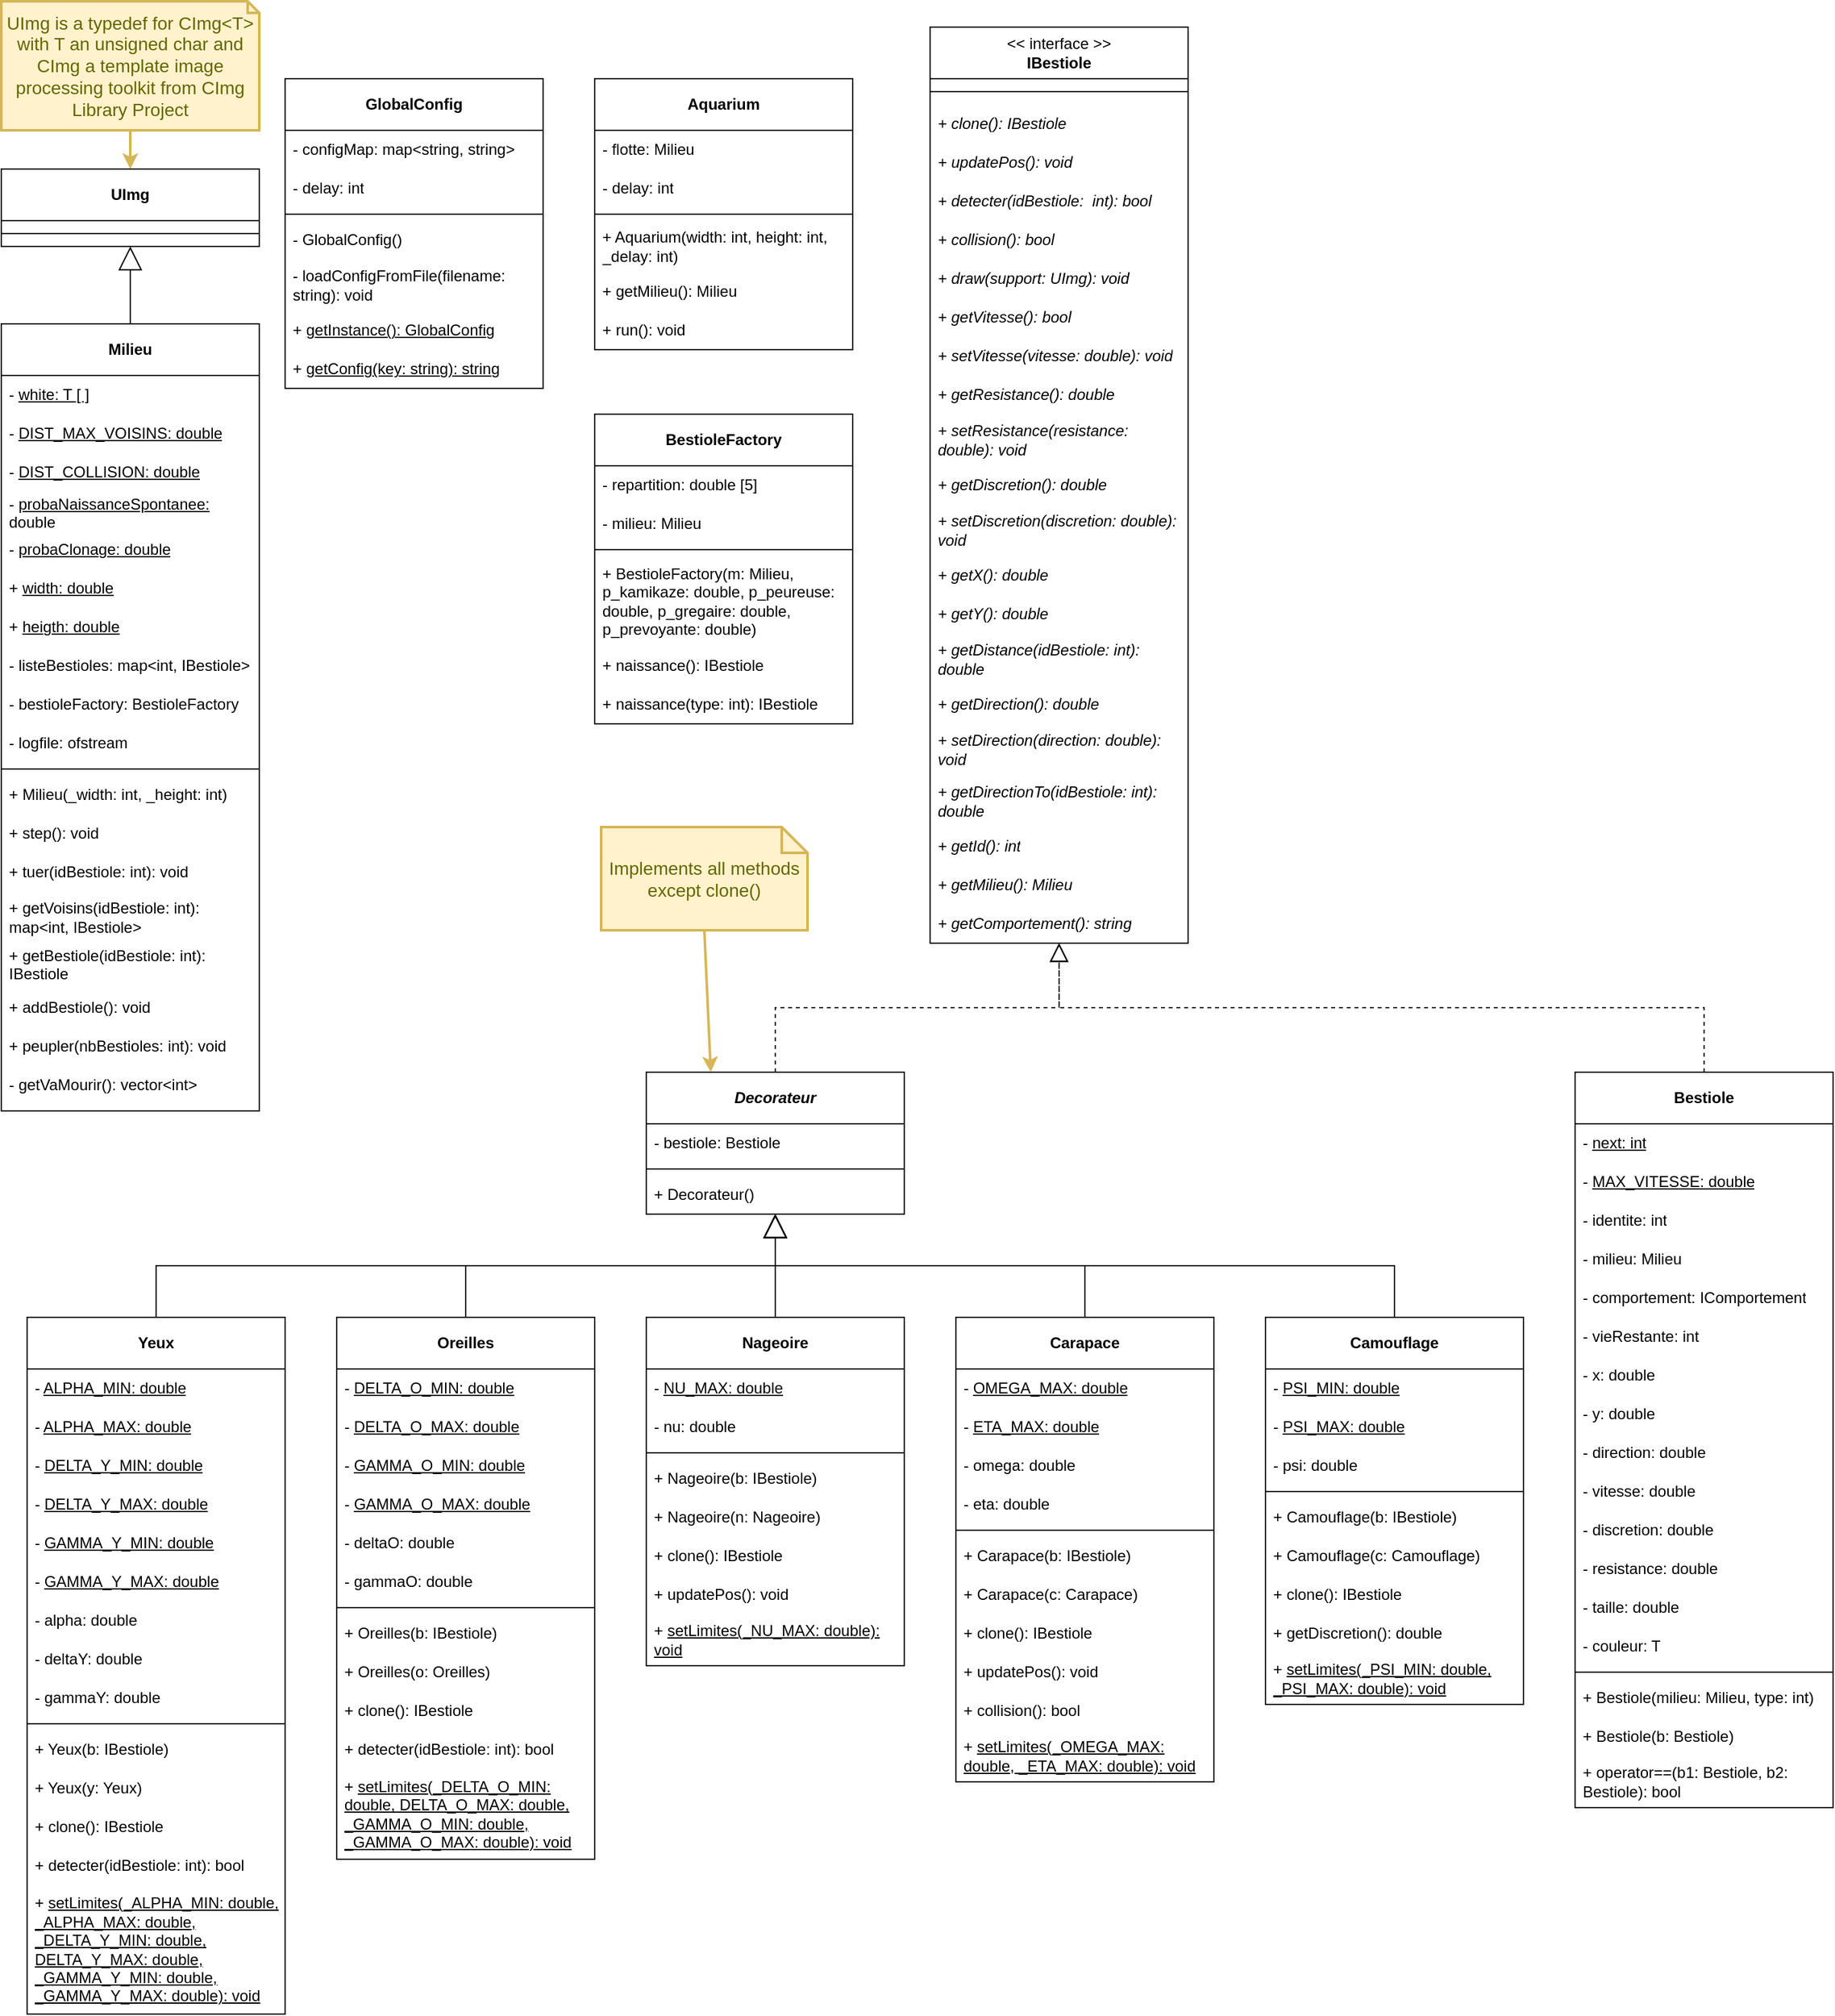 <mxfile version="24.1.0" type="device">
  <diagram name="Page-1" id="VNZyytYpYAORsoqapi0t">
    <mxGraphModel dx="636" dy="376" grid="1" gridSize="10" guides="1" tooltips="1" connect="1" arrows="1" fold="1" page="1" pageScale="1" pageWidth="1169" pageHeight="827" math="0" shadow="0">
      <root>
        <mxCell id="0" />
        <mxCell id="1" parent="0" />
        <mxCell id="ok95BExvXhGYeTUp9AcD-1" value="Aquarium" style="swimlane;fontStyle=1;align=center;verticalAlign=middle;childLayout=stackLayout;horizontal=1;startSize=40;horizontalStack=0;resizeParent=1;resizeParentMax=0;resizeLast=0;collapsible=1;marginBottom=0;whiteSpace=wrap;html=1;" parent="1" vertex="1">
          <mxGeometry x="500" y="80" width="200" height="210" as="geometry" />
        </mxCell>
        <mxCell id="ok95BExvXhGYeTUp9AcD-2" value="- flotte: Milieu" style="text;strokeColor=none;fillColor=none;align=left;verticalAlign=middle;spacingLeft=4;spacingRight=4;overflow=hidden;rotatable=0;points=[[0,0.5],[1,0.5]];portConstraint=eastwest;whiteSpace=wrap;html=1;" parent="ok95BExvXhGYeTUp9AcD-1" vertex="1">
          <mxGeometry y="40" width="200" height="30" as="geometry" />
        </mxCell>
        <mxCell id="ok95BExvXhGYeTUp9AcD-5" value="- delay: int" style="text;strokeColor=none;fillColor=none;align=left;verticalAlign=middle;spacingLeft=4;spacingRight=4;overflow=hidden;rotatable=0;points=[[0,0.5],[1,0.5]];portConstraint=eastwest;whiteSpace=wrap;html=1;" parent="ok95BExvXhGYeTUp9AcD-1" vertex="1">
          <mxGeometry y="70" width="200" height="30" as="geometry" />
        </mxCell>
        <mxCell id="ok95BExvXhGYeTUp9AcD-3" value="" style="line;strokeWidth=1;fillColor=none;align=left;verticalAlign=middle;spacingTop=-1;spacingLeft=3;spacingRight=3;rotatable=0;labelPosition=right;points=[];portConstraint=eastwest;strokeColor=inherit;" parent="ok95BExvXhGYeTUp9AcD-1" vertex="1">
          <mxGeometry y="100" width="200" height="10" as="geometry" />
        </mxCell>
        <mxCell id="ok95BExvXhGYeTUp9AcD-4" value="+ Aquarium(width: int, height: int, _delay: int)" style="text;strokeColor=none;fillColor=none;align=left;verticalAlign=middle;spacingLeft=4;spacingRight=4;overflow=hidden;rotatable=0;points=[[0,0.5],[1,0.5]];portConstraint=eastwest;whiteSpace=wrap;html=1;" parent="ok95BExvXhGYeTUp9AcD-1" vertex="1">
          <mxGeometry y="110" width="200" height="40" as="geometry" />
        </mxCell>
        <mxCell id="ok95BExvXhGYeTUp9AcD-7" value="+ getMilieu(): Milieu" style="text;strokeColor=none;fillColor=none;align=left;verticalAlign=middle;spacingLeft=4;spacingRight=4;overflow=hidden;rotatable=0;points=[[0,0.5],[1,0.5]];portConstraint=eastwest;whiteSpace=wrap;html=1;" parent="ok95BExvXhGYeTUp9AcD-1" vertex="1">
          <mxGeometry y="150" width="200" height="30" as="geometry" />
        </mxCell>
        <mxCell id="ok95BExvXhGYeTUp9AcD-8" value="+ run(): void" style="text;strokeColor=none;fillColor=none;align=left;verticalAlign=middle;spacingLeft=4;spacingRight=4;overflow=hidden;rotatable=0;points=[[0,0.5],[1,0.5]];portConstraint=eastwest;whiteSpace=wrap;html=1;" parent="ok95BExvXhGYeTUp9AcD-1" vertex="1">
          <mxGeometry y="180" width="200" height="30" as="geometry" />
        </mxCell>
        <mxCell id="ok95BExvXhGYeTUp9AcD-9" value="&lt;div&gt;&lt;span style=&quot;font-weight: normal;&quot;&gt;&amp;lt;&amp;lt; interface &amp;gt;&amp;gt;&lt;/span&gt;&lt;/div&gt;IBestiole" style="swimlane;fontStyle=1;align=center;verticalAlign=middle;childLayout=stackLayout;horizontal=1;startSize=40;horizontalStack=0;resizeParent=1;resizeParentMax=0;resizeLast=0;collapsible=1;marginBottom=0;whiteSpace=wrap;html=1;" parent="1" vertex="1">
          <mxGeometry x="760" y="40" width="200" height="710" as="geometry">
            <mxRectangle x="760" y="40" width="120" height="40" as="alternateBounds" />
          </mxGeometry>
        </mxCell>
        <mxCell id="ok95BExvXhGYeTUp9AcD-12" value="" style="line;strokeWidth=1;fillColor=none;align=left;verticalAlign=middle;spacingTop=-1;spacingLeft=3;spacingRight=3;rotatable=0;labelPosition=right;points=[];portConstraint=eastwest;strokeColor=inherit;" parent="ok95BExvXhGYeTUp9AcD-9" vertex="1">
          <mxGeometry y="40" width="200" height="20" as="geometry" />
        </mxCell>
        <mxCell id="ok95BExvXhGYeTUp9AcD-14" value="&lt;i&gt;+ clone(): IBestiole&amp;nbsp;&lt;/i&gt;" style="text;strokeColor=none;fillColor=none;align=left;verticalAlign=middle;spacingLeft=4;spacingRight=4;overflow=hidden;rotatable=0;points=[[0,0.5],[1,0.5]];portConstraint=eastwest;whiteSpace=wrap;html=1;" parent="ok95BExvXhGYeTUp9AcD-9" vertex="1">
          <mxGeometry y="60" width="200" height="30" as="geometry" />
        </mxCell>
        <mxCell id="ok95BExvXhGYeTUp9AcD-15" value="&lt;i&gt;+ updatePos(): void&amp;nbsp;&lt;/i&gt;" style="text;strokeColor=none;fillColor=none;align=left;verticalAlign=middle;spacingLeft=4;spacingRight=4;overflow=hidden;rotatable=0;points=[[0,0.5],[1,0.5]];portConstraint=eastwest;whiteSpace=wrap;html=1;" parent="ok95BExvXhGYeTUp9AcD-9" vertex="1">
          <mxGeometry y="90" width="200" height="30" as="geometry" />
        </mxCell>
        <mxCell id="ok95BExvXhGYeTUp9AcD-16" value="&lt;i&gt;+ detecter(idBestiole:&amp;nbsp; int): bool&amp;nbsp;&lt;/i&gt;" style="text;strokeColor=none;fillColor=none;align=left;verticalAlign=middle;spacingLeft=4;spacingRight=4;overflow=hidden;rotatable=0;points=[[0,0.5],[1,0.5]];portConstraint=eastwest;whiteSpace=wrap;html=1;" parent="ok95BExvXhGYeTUp9AcD-9" vertex="1">
          <mxGeometry y="120" width="200" height="30" as="geometry" />
        </mxCell>
        <mxCell id="ok95BExvXhGYeTUp9AcD-17" value="&lt;i&gt;+ collision(): bool&amp;nbsp;&lt;/i&gt;" style="text;strokeColor=none;fillColor=none;align=left;verticalAlign=middle;spacingLeft=4;spacingRight=4;overflow=hidden;rotatable=0;points=[[0,0.5],[1,0.5]];portConstraint=eastwest;whiteSpace=wrap;html=1;" parent="ok95BExvXhGYeTUp9AcD-9" vertex="1">
          <mxGeometry y="150" width="200" height="30" as="geometry" />
        </mxCell>
        <mxCell id="ok95BExvXhGYeTUp9AcD-18" value="&lt;i&gt;+ draw(support: UImg): void&amp;nbsp;&lt;/i&gt;" style="text;strokeColor=none;fillColor=none;align=left;verticalAlign=middle;spacingLeft=4;spacingRight=4;overflow=hidden;rotatable=0;points=[[0,0.5],[1,0.5]];portConstraint=eastwest;whiteSpace=wrap;html=1;" parent="ok95BExvXhGYeTUp9AcD-9" vertex="1">
          <mxGeometry y="180" width="200" height="30" as="geometry" />
        </mxCell>
        <mxCell id="Ur4cxI1nrvtjLNaTLkCB-5" value="&lt;i&gt;+ getVitesse(): bool&lt;/i&gt;" style="text;strokeColor=none;fillColor=none;align=left;verticalAlign=middle;spacingLeft=4;spacingRight=4;overflow=hidden;rotatable=0;points=[[0,0.5],[1,0.5]];portConstraint=eastwest;whiteSpace=wrap;html=1;" vertex="1" parent="ok95BExvXhGYeTUp9AcD-9">
          <mxGeometry y="210" width="200" height="30" as="geometry" />
        </mxCell>
        <mxCell id="Ur4cxI1nrvtjLNaTLkCB-7" value="&lt;i&gt;+ setVitesse(vitesse: double): void&lt;/i&gt;" style="text;strokeColor=none;fillColor=none;align=left;verticalAlign=middle;spacingLeft=4;spacingRight=4;overflow=hidden;rotatable=0;points=[[0,0.5],[1,0.5]];portConstraint=eastwest;whiteSpace=wrap;html=1;" vertex="1" parent="ok95BExvXhGYeTUp9AcD-9">
          <mxGeometry y="240" width="200" height="30" as="geometry" />
        </mxCell>
        <mxCell id="Ur4cxI1nrvtjLNaTLkCB-8" value="&lt;i&gt;+ getResistance(): double&lt;/i&gt;" style="text;strokeColor=none;fillColor=none;align=left;verticalAlign=middle;spacingLeft=4;spacingRight=4;overflow=hidden;rotatable=0;points=[[0,0.5],[1,0.5]];portConstraint=eastwest;whiteSpace=wrap;html=1;" vertex="1" parent="ok95BExvXhGYeTUp9AcD-9">
          <mxGeometry y="270" width="200" height="30" as="geometry" />
        </mxCell>
        <mxCell id="Ur4cxI1nrvtjLNaTLkCB-9" value="&lt;i&gt;+ setResistance(resistance: double): void&lt;/i&gt;" style="text;strokeColor=none;fillColor=none;align=left;verticalAlign=middle;spacingLeft=4;spacingRight=4;overflow=hidden;rotatable=0;points=[[0,0.5],[1,0.5]];portConstraint=eastwest;whiteSpace=wrap;html=1;" vertex="1" parent="ok95BExvXhGYeTUp9AcD-9">
          <mxGeometry y="300" width="200" height="40" as="geometry" />
        </mxCell>
        <mxCell id="Ur4cxI1nrvtjLNaTLkCB-10" value="&lt;i&gt;+ getDiscretion(): double&lt;/i&gt;" style="text;strokeColor=none;fillColor=none;align=left;verticalAlign=middle;spacingLeft=4;spacingRight=4;overflow=hidden;rotatable=0;points=[[0,0.5],[1,0.5]];portConstraint=eastwest;whiteSpace=wrap;html=1;" vertex="1" parent="ok95BExvXhGYeTUp9AcD-9">
          <mxGeometry y="340" width="200" height="30" as="geometry" />
        </mxCell>
        <mxCell id="Ur4cxI1nrvtjLNaTLkCB-11" value="&lt;i&gt;+ setDiscretion(discretion: double): void&lt;/i&gt;" style="text;strokeColor=none;fillColor=none;align=left;verticalAlign=middle;spacingLeft=4;spacingRight=4;overflow=hidden;rotatable=0;points=[[0,0.5],[1,0.5]];portConstraint=eastwest;whiteSpace=wrap;html=1;" vertex="1" parent="ok95BExvXhGYeTUp9AcD-9">
          <mxGeometry y="370" width="200" height="40" as="geometry" />
        </mxCell>
        <mxCell id="Ur4cxI1nrvtjLNaTLkCB-12" value="&lt;i&gt;+ getX(): double&lt;/i&gt;" style="text;strokeColor=none;fillColor=none;align=left;verticalAlign=middle;spacingLeft=4;spacingRight=4;overflow=hidden;rotatable=0;points=[[0,0.5],[1,0.5]];portConstraint=eastwest;whiteSpace=wrap;html=1;" vertex="1" parent="ok95BExvXhGYeTUp9AcD-9">
          <mxGeometry y="410" width="200" height="30" as="geometry" />
        </mxCell>
        <mxCell id="Ur4cxI1nrvtjLNaTLkCB-13" value="&lt;i&gt;+ getY(): double&lt;/i&gt;" style="text;strokeColor=none;fillColor=none;align=left;verticalAlign=middle;spacingLeft=4;spacingRight=4;overflow=hidden;rotatable=0;points=[[0,0.5],[1,0.5]];portConstraint=eastwest;whiteSpace=wrap;html=1;" vertex="1" parent="ok95BExvXhGYeTUp9AcD-9">
          <mxGeometry y="440" width="200" height="30" as="geometry" />
        </mxCell>
        <mxCell id="Ur4cxI1nrvtjLNaTLkCB-14" value="&lt;i&gt;+ getDistance(idBestiole: int): double&lt;/i&gt;" style="text;strokeColor=none;fillColor=none;align=left;verticalAlign=middle;spacingLeft=4;spacingRight=4;overflow=hidden;rotatable=0;points=[[0,0.5],[1,0.5]];portConstraint=eastwest;whiteSpace=wrap;html=1;" vertex="1" parent="ok95BExvXhGYeTUp9AcD-9">
          <mxGeometry y="470" width="200" height="40" as="geometry" />
        </mxCell>
        <mxCell id="Ur4cxI1nrvtjLNaTLkCB-47" value="&lt;i&gt;+ getDirection(): double&lt;/i&gt;" style="text;strokeColor=none;fillColor=none;align=left;verticalAlign=middle;spacingLeft=4;spacingRight=4;overflow=hidden;rotatable=0;points=[[0,0.5],[1,0.5]];portConstraint=eastwest;whiteSpace=wrap;html=1;" vertex="1" parent="ok95BExvXhGYeTUp9AcD-9">
          <mxGeometry y="510" width="200" height="30" as="geometry" />
        </mxCell>
        <mxCell id="Ur4cxI1nrvtjLNaTLkCB-48" value="&lt;i&gt;+ setDirection(direction: double): void&lt;/i&gt;" style="text;strokeColor=none;fillColor=none;align=left;verticalAlign=middle;spacingLeft=4;spacingRight=4;overflow=hidden;rotatable=0;points=[[0,0.5],[1,0.5]];portConstraint=eastwest;whiteSpace=wrap;html=1;" vertex="1" parent="ok95BExvXhGYeTUp9AcD-9">
          <mxGeometry y="540" width="200" height="40" as="geometry" />
        </mxCell>
        <mxCell id="Ur4cxI1nrvtjLNaTLkCB-49" value="&lt;i&gt;+ getDirectionTo(idBestiole: int): double&lt;/i&gt;" style="text;strokeColor=none;fillColor=none;align=left;verticalAlign=middle;spacingLeft=4;spacingRight=4;overflow=hidden;rotatable=0;points=[[0,0.5],[1,0.5]];portConstraint=eastwest;whiteSpace=wrap;html=1;" vertex="1" parent="ok95BExvXhGYeTUp9AcD-9">
          <mxGeometry y="580" width="200" height="40" as="geometry" />
        </mxCell>
        <mxCell id="Ur4cxI1nrvtjLNaTLkCB-50" value="&lt;i&gt;+ getId(): int&lt;/i&gt;" style="text;strokeColor=none;fillColor=none;align=left;verticalAlign=middle;spacingLeft=4;spacingRight=4;overflow=hidden;rotatable=0;points=[[0,0.5],[1,0.5]];portConstraint=eastwest;whiteSpace=wrap;html=1;" vertex="1" parent="ok95BExvXhGYeTUp9AcD-9">
          <mxGeometry y="620" width="200" height="30" as="geometry" />
        </mxCell>
        <mxCell id="Ur4cxI1nrvtjLNaTLkCB-51" value="&lt;i&gt;+ getMilieu(): Milieu&lt;/i&gt;" style="text;strokeColor=none;fillColor=none;align=left;verticalAlign=middle;spacingLeft=4;spacingRight=4;overflow=hidden;rotatable=0;points=[[0,0.5],[1,0.5]];portConstraint=eastwest;whiteSpace=wrap;html=1;" vertex="1" parent="ok95BExvXhGYeTUp9AcD-9">
          <mxGeometry y="650" width="200" height="30" as="geometry" />
        </mxCell>
        <mxCell id="Ur4cxI1nrvtjLNaTLkCB-52" value="&lt;i&gt;+ getComportement(): string&lt;/i&gt;" style="text;strokeColor=none;fillColor=none;align=left;verticalAlign=middle;spacingLeft=4;spacingRight=4;overflow=hidden;rotatable=0;points=[[0,0.5],[1,0.5]];portConstraint=eastwest;whiteSpace=wrap;html=1;" vertex="1" parent="ok95BExvXhGYeTUp9AcD-9">
          <mxGeometry y="680" width="200" height="30" as="geometry" />
        </mxCell>
        <mxCell id="ok95BExvXhGYeTUp9AcD-19" value="Bestiole" style="swimlane;fontStyle=1;align=center;verticalAlign=middle;childLayout=stackLayout;horizontal=1;startSize=40;horizontalStack=0;resizeParent=1;resizeParentMax=0;resizeLast=0;collapsible=1;marginBottom=0;whiteSpace=wrap;html=1;" parent="1" vertex="1">
          <mxGeometry x="1260" y="850" width="200" height="570" as="geometry" />
        </mxCell>
        <mxCell id="ok95BExvXhGYeTUp9AcD-20" value="- &lt;u&gt;next: int&lt;/u&gt;" style="text;strokeColor=none;fillColor=none;align=left;verticalAlign=middle;spacingLeft=4;spacingRight=4;overflow=hidden;rotatable=0;points=[[0,0.5],[1,0.5]];portConstraint=eastwest;whiteSpace=wrap;html=1;" parent="ok95BExvXhGYeTUp9AcD-19" vertex="1">
          <mxGeometry y="40" width="200" height="30" as="geometry" />
        </mxCell>
        <mxCell id="ok95BExvXhGYeTUp9AcD-37" value="- &lt;u&gt;MAX_VITESSE: double&lt;/u&gt;" style="text;strokeColor=none;fillColor=none;align=left;verticalAlign=middle;spacingLeft=4;spacingRight=4;overflow=hidden;rotatable=0;points=[[0,0.5],[1,0.5]];portConstraint=eastwest;whiteSpace=wrap;html=1;" parent="ok95BExvXhGYeTUp9AcD-19" vertex="1">
          <mxGeometry y="70" width="200" height="30" as="geometry" />
        </mxCell>
        <mxCell id="ok95BExvXhGYeTUp9AcD-21" value="- identite: int" style="text;strokeColor=none;fillColor=none;align=left;verticalAlign=middle;spacingLeft=4;spacingRight=4;overflow=hidden;rotatable=0;points=[[0,0.5],[1,0.5]];portConstraint=eastwest;whiteSpace=wrap;html=1;" parent="ok95BExvXhGYeTUp9AcD-19" vertex="1">
          <mxGeometry y="100" width="200" height="30" as="geometry" />
        </mxCell>
        <mxCell id="ok95BExvXhGYeTUp9AcD-26" value="- milieu: Milieu" style="text;strokeColor=none;fillColor=none;align=left;verticalAlign=middle;spacingLeft=4;spacingRight=4;overflow=hidden;rotatable=0;points=[[0,0.5],[1,0.5]];portConstraint=eastwest;whiteSpace=wrap;html=1;" parent="ok95BExvXhGYeTUp9AcD-19" vertex="1">
          <mxGeometry y="130" width="200" height="30" as="geometry" />
        </mxCell>
        <mxCell id="ok95BExvXhGYeTUp9AcD-27" value="- comportement: IComportement" style="text;strokeColor=none;fillColor=none;align=left;verticalAlign=middle;spacingLeft=4;spacingRight=4;overflow=hidden;rotatable=0;points=[[0,0.5],[1,0.5]];portConstraint=eastwest;whiteSpace=wrap;html=1;" parent="ok95BExvXhGYeTUp9AcD-19" vertex="1">
          <mxGeometry y="160" width="200" height="30" as="geometry" />
        </mxCell>
        <mxCell id="ok95BExvXhGYeTUp9AcD-28" value="- vieRestante: int" style="text;strokeColor=none;fillColor=none;align=left;verticalAlign=middle;spacingLeft=4;spacingRight=4;overflow=hidden;rotatable=0;points=[[0,0.5],[1,0.5]];portConstraint=eastwest;whiteSpace=wrap;html=1;" parent="ok95BExvXhGYeTUp9AcD-19" vertex="1">
          <mxGeometry y="190" width="200" height="30" as="geometry" />
        </mxCell>
        <mxCell id="ok95BExvXhGYeTUp9AcD-29" value="- x: double" style="text;strokeColor=none;fillColor=none;align=left;verticalAlign=middle;spacingLeft=4;spacingRight=4;overflow=hidden;rotatable=0;points=[[0,0.5],[1,0.5]];portConstraint=eastwest;whiteSpace=wrap;html=1;" parent="ok95BExvXhGYeTUp9AcD-19" vertex="1">
          <mxGeometry y="220" width="200" height="30" as="geometry" />
        </mxCell>
        <mxCell id="ok95BExvXhGYeTUp9AcD-30" value="- y: double" style="text;strokeColor=none;fillColor=none;align=left;verticalAlign=middle;spacingLeft=4;spacingRight=4;overflow=hidden;rotatable=0;points=[[0,0.5],[1,0.5]];portConstraint=eastwest;whiteSpace=wrap;html=1;" parent="ok95BExvXhGYeTUp9AcD-19" vertex="1">
          <mxGeometry y="250" width="200" height="30" as="geometry" />
        </mxCell>
        <mxCell id="ok95BExvXhGYeTUp9AcD-31" value="- direction: double" style="text;strokeColor=none;fillColor=none;align=left;verticalAlign=middle;spacingLeft=4;spacingRight=4;overflow=hidden;rotatable=0;points=[[0,0.5],[1,0.5]];portConstraint=eastwest;whiteSpace=wrap;html=1;" parent="ok95BExvXhGYeTUp9AcD-19" vertex="1">
          <mxGeometry y="280" width="200" height="30" as="geometry" />
        </mxCell>
        <mxCell id="ok95BExvXhGYeTUp9AcD-32" value="- vitesse: double" style="text;strokeColor=none;fillColor=none;align=left;verticalAlign=middle;spacingLeft=4;spacingRight=4;overflow=hidden;rotatable=0;points=[[0,0.5],[1,0.5]];portConstraint=eastwest;whiteSpace=wrap;html=1;" parent="ok95BExvXhGYeTUp9AcD-19" vertex="1">
          <mxGeometry y="310" width="200" height="30" as="geometry" />
        </mxCell>
        <mxCell id="ok95BExvXhGYeTUp9AcD-33" value="- discretion: double" style="text;strokeColor=none;fillColor=none;align=left;verticalAlign=middle;spacingLeft=4;spacingRight=4;overflow=hidden;rotatable=0;points=[[0,0.5],[1,0.5]];portConstraint=eastwest;whiteSpace=wrap;html=1;" parent="ok95BExvXhGYeTUp9AcD-19" vertex="1">
          <mxGeometry y="340" width="200" height="30" as="geometry" />
        </mxCell>
        <mxCell id="ok95BExvXhGYeTUp9AcD-34" value="- resistance: double" style="text;strokeColor=none;fillColor=none;align=left;verticalAlign=middle;spacingLeft=4;spacingRight=4;overflow=hidden;rotatable=0;points=[[0,0.5],[1,0.5]];portConstraint=eastwest;whiteSpace=wrap;html=1;" parent="ok95BExvXhGYeTUp9AcD-19" vertex="1">
          <mxGeometry y="370" width="200" height="30" as="geometry" />
        </mxCell>
        <mxCell id="ok95BExvXhGYeTUp9AcD-35" value="- taille: double" style="text;strokeColor=none;fillColor=none;align=left;verticalAlign=middle;spacingLeft=4;spacingRight=4;overflow=hidden;rotatable=0;points=[[0,0.5],[1,0.5]];portConstraint=eastwest;whiteSpace=wrap;html=1;" parent="ok95BExvXhGYeTUp9AcD-19" vertex="1">
          <mxGeometry y="400" width="200" height="30" as="geometry" />
        </mxCell>
        <mxCell id="ok95BExvXhGYeTUp9AcD-36" value="- couleur: T" style="text;strokeColor=none;fillColor=none;align=left;verticalAlign=middle;spacingLeft=4;spacingRight=4;overflow=hidden;rotatable=0;points=[[0,0.5],[1,0.5]];portConstraint=eastwest;whiteSpace=wrap;html=1;" parent="ok95BExvXhGYeTUp9AcD-19" vertex="1">
          <mxGeometry y="430" width="200" height="30" as="geometry" />
        </mxCell>
        <mxCell id="ok95BExvXhGYeTUp9AcD-22" value="" style="line;strokeWidth=1;fillColor=none;align=left;verticalAlign=middle;spacingTop=-1;spacingLeft=3;spacingRight=3;rotatable=0;labelPosition=right;points=[];portConstraint=eastwest;strokeColor=inherit;" parent="ok95BExvXhGYeTUp9AcD-19" vertex="1">
          <mxGeometry y="460" width="200" height="10" as="geometry" />
        </mxCell>
        <mxCell id="ok95BExvXhGYeTUp9AcD-23" value="+ Bestiole(milieu: Milieu, type: int)" style="text;strokeColor=none;fillColor=none;align=left;verticalAlign=middle;spacingLeft=4;spacingRight=4;overflow=hidden;rotatable=0;points=[[0,0.5],[1,0.5]];portConstraint=eastwest;whiteSpace=wrap;html=1;" parent="ok95BExvXhGYeTUp9AcD-19" vertex="1">
          <mxGeometry y="470" width="200" height="30" as="geometry" />
        </mxCell>
        <mxCell id="ok95BExvXhGYeTUp9AcD-24" value="+ Bestiole(b: Bestiole)" style="text;strokeColor=none;fillColor=none;align=left;verticalAlign=middle;spacingLeft=4;spacingRight=4;overflow=hidden;rotatable=0;points=[[0,0.5],[1,0.5]];portConstraint=eastwest;whiteSpace=wrap;html=1;" parent="ok95BExvXhGYeTUp9AcD-19" vertex="1">
          <mxGeometry y="500" width="200" height="30" as="geometry" />
        </mxCell>
        <mxCell id="Ur4cxI1nrvtjLNaTLkCB-53" value="+ operator==(b1: Bestiole, b2: Bestiole): bool" style="text;strokeColor=none;fillColor=none;align=left;verticalAlign=middle;spacingLeft=4;spacingRight=4;overflow=hidden;rotatable=0;points=[[0,0.5],[1,0.5]];portConstraint=eastwest;whiteSpace=wrap;html=1;" vertex="1" parent="ok95BExvXhGYeTUp9AcD-19">
          <mxGeometry y="530" width="200" height="40" as="geometry" />
        </mxCell>
        <mxCell id="Ur4cxI1nrvtjLNaTLkCB-54" value="BestioleFactory" style="swimlane;fontStyle=1;align=center;verticalAlign=middle;childLayout=stackLayout;horizontal=1;startSize=40;horizontalStack=0;resizeParent=1;resizeParentMax=0;resizeLast=0;collapsible=1;marginBottom=0;whiteSpace=wrap;html=1;" vertex="1" parent="1">
          <mxGeometry x="500" y="340" width="200" height="240" as="geometry" />
        </mxCell>
        <mxCell id="Ur4cxI1nrvtjLNaTLkCB-55" value="- repartition: double [5]" style="text;strokeColor=none;fillColor=none;align=left;verticalAlign=middle;spacingLeft=4;spacingRight=4;overflow=hidden;rotatable=0;points=[[0,0.5],[1,0.5]];portConstraint=eastwest;whiteSpace=wrap;html=1;" vertex="1" parent="Ur4cxI1nrvtjLNaTLkCB-54">
          <mxGeometry y="40" width="200" height="30" as="geometry" />
        </mxCell>
        <mxCell id="Ur4cxI1nrvtjLNaTLkCB-56" value="- milieu&lt;span style=&quot;background-color: initial;&quot;&gt;: Milieu&lt;/span&gt;" style="text;strokeColor=none;fillColor=none;align=left;verticalAlign=middle;spacingLeft=4;spacingRight=4;overflow=hidden;rotatable=0;points=[[0,0.5],[1,0.5]];portConstraint=eastwest;whiteSpace=wrap;html=1;" vertex="1" parent="Ur4cxI1nrvtjLNaTLkCB-54">
          <mxGeometry y="70" width="200" height="30" as="geometry" />
        </mxCell>
        <mxCell id="Ur4cxI1nrvtjLNaTLkCB-57" value="" style="line;strokeWidth=1;fillColor=none;align=left;verticalAlign=middle;spacingTop=-1;spacingLeft=3;spacingRight=3;rotatable=0;labelPosition=right;points=[];portConstraint=eastwest;strokeColor=inherit;" vertex="1" parent="Ur4cxI1nrvtjLNaTLkCB-54">
          <mxGeometry y="100" width="200" height="10" as="geometry" />
        </mxCell>
        <mxCell id="Ur4cxI1nrvtjLNaTLkCB-58" value="+ BestioleFactory(m: Milieu, p_kamikaze: double, p_peureuse: double, p_gregaire: double, p_prevoyante: double)" style="text;strokeColor=none;fillColor=none;align=left;verticalAlign=middle;spacingLeft=4;spacingRight=4;overflow=hidden;rotatable=0;points=[[0,0.5],[1,0.5]];portConstraint=eastwest;whiteSpace=wrap;html=1;" vertex="1" parent="Ur4cxI1nrvtjLNaTLkCB-54">
          <mxGeometry y="110" width="200" height="70" as="geometry" />
        </mxCell>
        <mxCell id="Ur4cxI1nrvtjLNaTLkCB-59" value="+ naissance(): IBestiole" style="text;strokeColor=none;fillColor=none;align=left;verticalAlign=middle;spacingLeft=4;spacingRight=4;overflow=hidden;rotatable=0;points=[[0,0.5],[1,0.5]];portConstraint=eastwest;whiteSpace=wrap;html=1;" vertex="1" parent="Ur4cxI1nrvtjLNaTLkCB-54">
          <mxGeometry y="180" width="200" height="30" as="geometry" />
        </mxCell>
        <mxCell id="Ur4cxI1nrvtjLNaTLkCB-60" value="+ naissance(type: int): IBestiole" style="text;strokeColor=none;fillColor=none;align=left;verticalAlign=middle;spacingLeft=4;spacingRight=4;overflow=hidden;rotatable=0;points=[[0,0.5],[1,0.5]];portConstraint=eastwest;whiteSpace=wrap;html=1;" vertex="1" parent="Ur4cxI1nrvtjLNaTLkCB-54">
          <mxGeometry y="210" width="200" height="30" as="geometry" />
        </mxCell>
        <mxCell id="Ur4cxI1nrvtjLNaTLkCB-61" value="" style="endArrow=block;dashed=1;endFill=0;endSize=12;html=1;rounded=0;exitX=0.5;exitY=0;exitDx=0;exitDy=0;entryX=0.5;entryY=1;entryDx=0;entryDy=0;" edge="1" parent="1" source="ok95BExvXhGYeTUp9AcD-19" target="ok95BExvXhGYeTUp9AcD-9">
          <mxGeometry width="160" relative="1" as="geometry">
            <mxPoint x="800" y="760" as="sourcePoint" />
            <mxPoint x="840" y="790" as="targetPoint" />
            <Array as="points">
              <mxPoint x="1360" y="800" />
              <mxPoint x="860" y="800" />
            </Array>
          </mxGeometry>
        </mxCell>
        <mxCell id="Ur4cxI1nrvtjLNaTLkCB-62" value="&lt;i&gt;Decorateur&lt;/i&gt;" style="swimlane;fontStyle=1;align=center;verticalAlign=middle;childLayout=stackLayout;horizontal=1;startSize=40;horizontalStack=0;resizeParent=1;resizeParentMax=0;resizeLast=0;collapsible=1;marginBottom=0;whiteSpace=wrap;html=1;" vertex="1" parent="1">
          <mxGeometry x="540" y="850" width="200" height="110" as="geometry">
            <mxRectangle x="540" y="850" width="100" height="40" as="alternateBounds" />
          </mxGeometry>
        </mxCell>
        <mxCell id="Ur4cxI1nrvtjLNaTLkCB-63" value="- bestiole: Bestiole" style="text;strokeColor=none;fillColor=none;align=left;verticalAlign=middle;spacingLeft=4;spacingRight=4;overflow=hidden;rotatable=0;points=[[0,0.5],[1,0.5]];portConstraint=eastwest;whiteSpace=wrap;html=1;" vertex="1" parent="Ur4cxI1nrvtjLNaTLkCB-62">
          <mxGeometry y="40" width="200" height="30" as="geometry" />
        </mxCell>
        <mxCell id="Ur4cxI1nrvtjLNaTLkCB-65" value="" style="line;strokeWidth=1;fillColor=none;align=left;verticalAlign=middle;spacingTop=-1;spacingLeft=3;spacingRight=3;rotatable=0;labelPosition=right;points=[];portConstraint=eastwest;strokeColor=inherit;" vertex="1" parent="Ur4cxI1nrvtjLNaTLkCB-62">
          <mxGeometry y="70" width="200" height="10" as="geometry" />
        </mxCell>
        <mxCell id="Ur4cxI1nrvtjLNaTLkCB-66" value="+ Decorateur()" style="text;strokeColor=none;fillColor=none;align=left;verticalAlign=middle;spacingLeft=4;spacingRight=4;overflow=hidden;rotatable=0;points=[[0,0.5],[1,0.5]];portConstraint=eastwest;whiteSpace=wrap;html=1;" vertex="1" parent="Ur4cxI1nrvtjLNaTLkCB-62">
          <mxGeometry y="80" width="200" height="30" as="geometry" />
        </mxCell>
        <mxCell id="Ur4cxI1nrvtjLNaTLkCB-70" value="" style="endArrow=block;dashed=1;endFill=0;endSize=12;html=1;rounded=0;entryX=0.5;entryY=1;entryDx=0;entryDy=0;exitX=0.5;exitY=0;exitDx=0;exitDy=0;" edge="1" parent="1" source="Ur4cxI1nrvtjLNaTLkCB-62" target="ok95BExvXhGYeTUp9AcD-9">
          <mxGeometry width="160" relative="1" as="geometry">
            <mxPoint x="690" y="870" as="sourcePoint" />
            <mxPoint x="820" y="790" as="targetPoint" />
            <Array as="points">
              <mxPoint x="640" y="800" />
              <mxPoint x="860" y="800" />
            </Array>
          </mxGeometry>
        </mxCell>
        <mxCell id="Ur4cxI1nrvtjLNaTLkCB-71" value="Implements all methods except clone()" style="shape=note;strokeWidth=2;fontSize=14;size=20;whiteSpace=wrap;html=1;fillColor=#fff2cc;strokeColor=#D6B656;fontColor=#666600;" vertex="1" parent="1">
          <mxGeometry x="505" y="660" width="160" height="80" as="geometry" />
        </mxCell>
        <mxCell id="Ur4cxI1nrvtjLNaTLkCB-72" value="" style="endArrow=classic;html=1;rounded=0;exitX=0.5;exitY=1;exitDx=0;exitDy=0;exitPerimeter=0;strokeColor=#D6B656;strokeWidth=2;entryX=0.25;entryY=0;entryDx=0;entryDy=0;" edge="1" parent="1" source="Ur4cxI1nrvtjLNaTLkCB-71" target="Ur4cxI1nrvtjLNaTLkCB-62">
          <mxGeometry width="50" height="50" relative="1" as="geometry">
            <mxPoint x="570" y="940" as="sourcePoint" />
            <mxPoint x="520" y="870" as="targetPoint" />
          </mxGeometry>
        </mxCell>
        <mxCell id="Ur4cxI1nrvtjLNaTLkCB-74" value="" style="endArrow=block;endSize=16;endFill=0;html=1;rounded=0;entryX=0.5;entryY=1;entryDx=0;entryDy=0;exitX=0.5;exitY=0;exitDx=0;exitDy=0;" edge="1" parent="1" source="Ur4cxI1nrvtjLNaTLkCB-80" target="Ur4cxI1nrvtjLNaTLkCB-62">
          <mxGeometry width="160" relative="1" as="geometry">
            <mxPoint x="510" y="1030" as="sourcePoint" />
            <mxPoint x="670" y="1010" as="targetPoint" />
            <Array as="points">
              <mxPoint x="160" y="1000" />
              <mxPoint x="640" y="1000" />
            </Array>
          </mxGeometry>
        </mxCell>
        <mxCell id="Ur4cxI1nrvtjLNaTLkCB-76" value="" style="endArrow=block;endSize=16;endFill=0;html=1;rounded=0;entryX=0.5;entryY=1;entryDx=0;entryDy=0;exitX=0.5;exitY=0;exitDx=0;exitDy=0;" edge="1" parent="1" source="Ur4cxI1nrvtjLNaTLkCB-96" target="Ur4cxI1nrvtjLNaTLkCB-62">
          <mxGeometry width="160" relative="1" as="geometry">
            <mxPoint x="520" y="1040" as="sourcePoint" />
            <mxPoint x="680" y="1020" as="targetPoint" />
            <Array as="points">
              <mxPoint x="400" y="1000" />
              <mxPoint x="640" y="1000" />
            </Array>
          </mxGeometry>
        </mxCell>
        <mxCell id="Ur4cxI1nrvtjLNaTLkCB-77" value="" style="endArrow=block;endSize=16;endFill=0;html=1;rounded=0;entryX=0.5;entryY=1;entryDx=0;entryDy=0;exitX=0.5;exitY=0;exitDx=0;exitDy=0;" edge="1" parent="1" source="Ur4cxI1nrvtjLNaTLkCB-112" target="Ur4cxI1nrvtjLNaTLkCB-62">
          <mxGeometry width="160" relative="1" as="geometry">
            <mxPoint x="530" y="1050" as="sourcePoint" />
            <mxPoint x="690" y="1030" as="targetPoint" />
          </mxGeometry>
        </mxCell>
        <mxCell id="Ur4cxI1nrvtjLNaTLkCB-78" value="" style="endArrow=block;endSize=16;endFill=0;html=1;rounded=0;entryX=0.5;entryY=1;entryDx=0;entryDy=0;exitX=0.5;exitY=0;exitDx=0;exitDy=0;" edge="1" parent="1" source="Ur4cxI1nrvtjLNaTLkCB-128" target="Ur4cxI1nrvtjLNaTLkCB-62">
          <mxGeometry width="160" relative="1" as="geometry">
            <mxPoint x="540" y="1060" as="sourcePoint" />
            <mxPoint x="700" y="1040" as="targetPoint" />
            <Array as="points">
              <mxPoint x="880" y="1000" />
              <mxPoint x="640" y="1000" />
            </Array>
          </mxGeometry>
        </mxCell>
        <mxCell id="Ur4cxI1nrvtjLNaTLkCB-79" value="" style="endArrow=block;endSize=16;endFill=0;html=1;rounded=0;entryX=0.5;entryY=1;entryDx=0;entryDy=0;exitX=0.5;exitY=0;exitDx=0;exitDy=0;" edge="1" parent="1" source="Ur4cxI1nrvtjLNaTLkCB-144" target="Ur4cxI1nrvtjLNaTLkCB-62">
          <mxGeometry width="160" relative="1" as="geometry">
            <mxPoint x="550" y="1070" as="sourcePoint" />
            <mxPoint x="710" y="1050" as="targetPoint" />
            <Array as="points">
              <mxPoint x="1120" y="1000" />
              <mxPoint x="640" y="1000" />
            </Array>
          </mxGeometry>
        </mxCell>
        <mxCell id="Ur4cxI1nrvtjLNaTLkCB-80" value="Yeux" style="swimlane;fontStyle=1;align=center;verticalAlign=middle;childLayout=stackLayout;horizontal=1;startSize=40;horizontalStack=0;resizeParent=1;resizeParentMax=0;resizeLast=0;collapsible=1;marginBottom=0;whiteSpace=wrap;html=1;" vertex="1" parent="1">
          <mxGeometry x="60" y="1040" width="200" height="540" as="geometry">
            <mxRectangle x="540" y="850" width="100" height="40" as="alternateBounds" />
          </mxGeometry>
        </mxCell>
        <mxCell id="Ur4cxI1nrvtjLNaTLkCB-86" value="- &lt;u&gt;ALPHA_MIN: double&lt;/u&gt;" style="text;strokeColor=none;fillColor=none;align=left;verticalAlign=middle;spacingLeft=4;spacingRight=4;overflow=hidden;rotatable=0;points=[[0,0.5],[1,0.5]];portConstraint=eastwest;whiteSpace=wrap;html=1;" vertex="1" parent="Ur4cxI1nrvtjLNaTLkCB-80">
          <mxGeometry y="40" width="200" height="30" as="geometry" />
        </mxCell>
        <mxCell id="Ur4cxI1nrvtjLNaTLkCB-87" value="- &lt;u&gt;ALPHA_MAX: double&lt;/u&gt;" style="text;strokeColor=none;fillColor=none;align=left;verticalAlign=middle;spacingLeft=4;spacingRight=4;overflow=hidden;rotatable=0;points=[[0,0.5],[1,0.5]];portConstraint=eastwest;whiteSpace=wrap;html=1;" vertex="1" parent="Ur4cxI1nrvtjLNaTLkCB-80">
          <mxGeometry y="70" width="200" height="30" as="geometry" />
        </mxCell>
        <mxCell id="Ur4cxI1nrvtjLNaTLkCB-88" value="- &lt;u&gt;DELTA_Y_MIN: double&lt;/u&gt;" style="text;strokeColor=none;fillColor=none;align=left;verticalAlign=middle;spacingLeft=4;spacingRight=4;overflow=hidden;rotatable=0;points=[[0,0.5],[1,0.5]];portConstraint=eastwest;whiteSpace=wrap;html=1;" vertex="1" parent="Ur4cxI1nrvtjLNaTLkCB-80">
          <mxGeometry y="100" width="200" height="30" as="geometry" />
        </mxCell>
        <mxCell id="Ur4cxI1nrvtjLNaTLkCB-89" value="- &lt;u&gt;DELTA_Y_MAX: double&lt;/u&gt;" style="text;strokeColor=none;fillColor=none;align=left;verticalAlign=middle;spacingLeft=4;spacingRight=4;overflow=hidden;rotatable=0;points=[[0,0.5],[1,0.5]];portConstraint=eastwest;whiteSpace=wrap;html=1;" vertex="1" parent="Ur4cxI1nrvtjLNaTLkCB-80">
          <mxGeometry y="130" width="200" height="30" as="geometry" />
        </mxCell>
        <mxCell id="Ur4cxI1nrvtjLNaTLkCB-90" value="- &lt;u&gt;GAMMA_Y_MIN: double&lt;/u&gt;" style="text;strokeColor=none;fillColor=none;align=left;verticalAlign=middle;spacingLeft=4;spacingRight=4;overflow=hidden;rotatable=0;points=[[0,0.5],[1,0.5]];portConstraint=eastwest;whiteSpace=wrap;html=1;" vertex="1" parent="Ur4cxI1nrvtjLNaTLkCB-80">
          <mxGeometry y="160" width="200" height="30" as="geometry" />
        </mxCell>
        <mxCell id="Ur4cxI1nrvtjLNaTLkCB-91" value="- &lt;u&gt;GAMMA_Y_MAX: double&lt;/u&gt;" style="text;strokeColor=none;fillColor=none;align=left;verticalAlign=middle;spacingLeft=4;spacingRight=4;overflow=hidden;rotatable=0;points=[[0,0.5],[1,0.5]];portConstraint=eastwest;whiteSpace=wrap;html=1;" vertex="1" parent="Ur4cxI1nrvtjLNaTLkCB-80">
          <mxGeometry y="190" width="200" height="30" as="geometry" />
        </mxCell>
        <mxCell id="Ur4cxI1nrvtjLNaTLkCB-81" value="- alpha: double" style="text;strokeColor=none;fillColor=none;align=left;verticalAlign=middle;spacingLeft=4;spacingRight=4;overflow=hidden;rotatable=0;points=[[0,0.5],[1,0.5]];portConstraint=eastwest;whiteSpace=wrap;html=1;" vertex="1" parent="Ur4cxI1nrvtjLNaTLkCB-80">
          <mxGeometry y="220" width="200" height="30" as="geometry" />
        </mxCell>
        <mxCell id="Ur4cxI1nrvtjLNaTLkCB-84" value="- deltaY: double" style="text;strokeColor=none;fillColor=none;align=left;verticalAlign=middle;spacingLeft=4;spacingRight=4;overflow=hidden;rotatable=0;points=[[0,0.5],[1,0.5]];portConstraint=eastwest;whiteSpace=wrap;html=1;" vertex="1" parent="Ur4cxI1nrvtjLNaTLkCB-80">
          <mxGeometry y="250" width="200" height="30" as="geometry" />
        </mxCell>
        <mxCell id="Ur4cxI1nrvtjLNaTLkCB-85" value="- gammaY: double" style="text;strokeColor=none;fillColor=none;align=left;verticalAlign=middle;spacingLeft=4;spacingRight=4;overflow=hidden;rotatable=0;points=[[0,0.5],[1,0.5]];portConstraint=eastwest;whiteSpace=wrap;html=1;" vertex="1" parent="Ur4cxI1nrvtjLNaTLkCB-80">
          <mxGeometry y="280" width="200" height="30" as="geometry" />
        </mxCell>
        <mxCell id="Ur4cxI1nrvtjLNaTLkCB-82" value="" style="line;strokeWidth=1;fillColor=none;align=left;verticalAlign=middle;spacingTop=-1;spacingLeft=3;spacingRight=3;rotatable=0;labelPosition=right;points=[];portConstraint=eastwest;strokeColor=inherit;" vertex="1" parent="Ur4cxI1nrvtjLNaTLkCB-80">
          <mxGeometry y="310" width="200" height="10" as="geometry" />
        </mxCell>
        <mxCell id="Ur4cxI1nrvtjLNaTLkCB-83" value="+ Yeux(b: IBestiole)" style="text;strokeColor=none;fillColor=none;align=left;verticalAlign=middle;spacingLeft=4;spacingRight=4;overflow=hidden;rotatable=0;points=[[0,0.5],[1,0.5]];portConstraint=eastwest;whiteSpace=wrap;html=1;" vertex="1" parent="Ur4cxI1nrvtjLNaTLkCB-80">
          <mxGeometry y="320" width="200" height="30" as="geometry" />
        </mxCell>
        <mxCell id="Ur4cxI1nrvtjLNaTLkCB-92" value="+ Yeux(y: Yeux)" style="text;strokeColor=none;fillColor=none;align=left;verticalAlign=middle;spacingLeft=4;spacingRight=4;overflow=hidden;rotatable=0;points=[[0,0.5],[1,0.5]];portConstraint=eastwest;whiteSpace=wrap;html=1;" vertex="1" parent="Ur4cxI1nrvtjLNaTLkCB-80">
          <mxGeometry y="350" width="200" height="30" as="geometry" />
        </mxCell>
        <mxCell id="Ur4cxI1nrvtjLNaTLkCB-93" value="+ clone(): IBestiole" style="text;strokeColor=none;fillColor=none;align=left;verticalAlign=middle;spacingLeft=4;spacingRight=4;overflow=hidden;rotatable=0;points=[[0,0.5],[1,0.5]];portConstraint=eastwest;whiteSpace=wrap;html=1;" vertex="1" parent="Ur4cxI1nrvtjLNaTLkCB-80">
          <mxGeometry y="380" width="200" height="30" as="geometry" />
        </mxCell>
        <mxCell id="Ur4cxI1nrvtjLNaTLkCB-94" value="+ detecter(idBestiole: int): bool" style="text;strokeColor=none;fillColor=none;align=left;verticalAlign=middle;spacingLeft=4;spacingRight=4;overflow=hidden;rotatable=0;points=[[0,0.5],[1,0.5]];portConstraint=eastwest;whiteSpace=wrap;html=1;" vertex="1" parent="Ur4cxI1nrvtjLNaTLkCB-80">
          <mxGeometry y="410" width="200" height="30" as="geometry" />
        </mxCell>
        <mxCell id="Ur4cxI1nrvtjLNaTLkCB-95" value="+ &lt;u&gt;setLimites(_ALPHA_MIN: double, _ALPHA_MAX: double, _DELTA_Y_MIN: double, DELTA_Y_MAX: double, _GAMMA_Y_MIN: double, _GAMMA_Y_MAX: double): void&lt;/u&gt;" style="text;strokeColor=none;fillColor=none;align=left;verticalAlign=middle;spacingLeft=4;spacingRight=4;overflow=hidden;rotatable=0;points=[[0,0.5],[1,0.5]];portConstraint=eastwest;whiteSpace=wrap;html=1;" vertex="1" parent="Ur4cxI1nrvtjLNaTLkCB-80">
          <mxGeometry y="440" width="200" height="100" as="geometry" />
        </mxCell>
        <mxCell id="Ur4cxI1nrvtjLNaTLkCB-96" value="Oreilles" style="swimlane;fontStyle=1;align=center;verticalAlign=middle;childLayout=stackLayout;horizontal=1;startSize=40;horizontalStack=0;resizeParent=1;resizeParentMax=0;resizeLast=0;collapsible=1;marginBottom=0;whiteSpace=wrap;html=1;" vertex="1" parent="1">
          <mxGeometry x="300" y="1040" width="200" height="420" as="geometry">
            <mxRectangle x="540" y="850" width="100" height="40" as="alternateBounds" />
          </mxGeometry>
        </mxCell>
        <mxCell id="Ur4cxI1nrvtjLNaTLkCB-99" value="- &lt;u&gt;DELTA_O_MIN: double&lt;/u&gt;" style="text;strokeColor=none;fillColor=none;align=left;verticalAlign=middle;spacingLeft=4;spacingRight=4;overflow=hidden;rotatable=0;points=[[0,0.5],[1,0.5]];portConstraint=eastwest;whiteSpace=wrap;html=1;" vertex="1" parent="Ur4cxI1nrvtjLNaTLkCB-96">
          <mxGeometry y="40" width="200" height="30" as="geometry" />
        </mxCell>
        <mxCell id="Ur4cxI1nrvtjLNaTLkCB-100" value="- &lt;u&gt;DELTA_O_MAX: double&lt;/u&gt;" style="text;strokeColor=none;fillColor=none;align=left;verticalAlign=middle;spacingLeft=4;spacingRight=4;overflow=hidden;rotatable=0;points=[[0,0.5],[1,0.5]];portConstraint=eastwest;whiteSpace=wrap;html=1;" vertex="1" parent="Ur4cxI1nrvtjLNaTLkCB-96">
          <mxGeometry y="70" width="200" height="30" as="geometry" />
        </mxCell>
        <mxCell id="Ur4cxI1nrvtjLNaTLkCB-101" value="- &lt;u&gt;GAMMA_O_MIN: double&lt;/u&gt;" style="text;strokeColor=none;fillColor=none;align=left;verticalAlign=middle;spacingLeft=4;spacingRight=4;overflow=hidden;rotatable=0;points=[[0,0.5],[1,0.5]];portConstraint=eastwest;whiteSpace=wrap;html=1;" vertex="1" parent="Ur4cxI1nrvtjLNaTLkCB-96">
          <mxGeometry y="100" width="200" height="30" as="geometry" />
        </mxCell>
        <mxCell id="Ur4cxI1nrvtjLNaTLkCB-102" value="- &lt;u&gt;GAMMA_O_MAX: double&lt;/u&gt;" style="text;strokeColor=none;fillColor=none;align=left;verticalAlign=middle;spacingLeft=4;spacingRight=4;overflow=hidden;rotatable=0;points=[[0,0.5],[1,0.5]];portConstraint=eastwest;whiteSpace=wrap;html=1;" vertex="1" parent="Ur4cxI1nrvtjLNaTLkCB-96">
          <mxGeometry y="130" width="200" height="30" as="geometry" />
        </mxCell>
        <mxCell id="Ur4cxI1nrvtjLNaTLkCB-104" value="- deltaO: double" style="text;strokeColor=none;fillColor=none;align=left;verticalAlign=middle;spacingLeft=4;spacingRight=4;overflow=hidden;rotatable=0;points=[[0,0.5],[1,0.5]];portConstraint=eastwest;whiteSpace=wrap;html=1;" vertex="1" parent="Ur4cxI1nrvtjLNaTLkCB-96">
          <mxGeometry y="160" width="200" height="30" as="geometry" />
        </mxCell>
        <mxCell id="Ur4cxI1nrvtjLNaTLkCB-105" value="- gammaO: double" style="text;strokeColor=none;fillColor=none;align=left;verticalAlign=middle;spacingLeft=4;spacingRight=4;overflow=hidden;rotatable=0;points=[[0,0.5],[1,0.5]];portConstraint=eastwest;whiteSpace=wrap;html=1;" vertex="1" parent="Ur4cxI1nrvtjLNaTLkCB-96">
          <mxGeometry y="190" width="200" height="30" as="geometry" />
        </mxCell>
        <mxCell id="Ur4cxI1nrvtjLNaTLkCB-106" value="" style="line;strokeWidth=1;fillColor=none;align=left;verticalAlign=middle;spacingTop=-1;spacingLeft=3;spacingRight=3;rotatable=0;labelPosition=right;points=[];portConstraint=eastwest;strokeColor=inherit;" vertex="1" parent="Ur4cxI1nrvtjLNaTLkCB-96">
          <mxGeometry y="220" width="200" height="10" as="geometry" />
        </mxCell>
        <mxCell id="Ur4cxI1nrvtjLNaTLkCB-107" value="+ Oreilles(b: IBestiole)" style="text;strokeColor=none;fillColor=none;align=left;verticalAlign=middle;spacingLeft=4;spacingRight=4;overflow=hidden;rotatable=0;points=[[0,0.5],[1,0.5]];portConstraint=eastwest;whiteSpace=wrap;html=1;" vertex="1" parent="Ur4cxI1nrvtjLNaTLkCB-96">
          <mxGeometry y="230" width="200" height="30" as="geometry" />
        </mxCell>
        <mxCell id="Ur4cxI1nrvtjLNaTLkCB-108" value="+ Oreilles(o: Oreilles)" style="text;strokeColor=none;fillColor=none;align=left;verticalAlign=middle;spacingLeft=4;spacingRight=4;overflow=hidden;rotatable=0;points=[[0,0.5],[1,0.5]];portConstraint=eastwest;whiteSpace=wrap;html=1;" vertex="1" parent="Ur4cxI1nrvtjLNaTLkCB-96">
          <mxGeometry y="260" width="200" height="30" as="geometry" />
        </mxCell>
        <mxCell id="Ur4cxI1nrvtjLNaTLkCB-109" value="+ clone(): IBestiole" style="text;strokeColor=none;fillColor=none;align=left;verticalAlign=middle;spacingLeft=4;spacingRight=4;overflow=hidden;rotatable=0;points=[[0,0.5],[1,0.5]];portConstraint=eastwest;whiteSpace=wrap;html=1;" vertex="1" parent="Ur4cxI1nrvtjLNaTLkCB-96">
          <mxGeometry y="290" width="200" height="30" as="geometry" />
        </mxCell>
        <mxCell id="Ur4cxI1nrvtjLNaTLkCB-110" value="+ detecter(idBestiole: int): bool" style="text;strokeColor=none;fillColor=none;align=left;verticalAlign=middle;spacingLeft=4;spacingRight=4;overflow=hidden;rotatable=0;points=[[0,0.5],[1,0.5]];portConstraint=eastwest;whiteSpace=wrap;html=1;" vertex="1" parent="Ur4cxI1nrvtjLNaTLkCB-96">
          <mxGeometry y="320" width="200" height="30" as="geometry" />
        </mxCell>
        <mxCell id="Ur4cxI1nrvtjLNaTLkCB-111" value="+ &lt;u&gt;setLimites(_DELTA_O_MIN: double, DELTA_O_MAX: double, _GAMMA_O_MIN: double, _GAMMA_O_MAX: double): void&lt;/u&gt;" style="text;strokeColor=none;fillColor=none;align=left;verticalAlign=middle;spacingLeft=4;spacingRight=4;overflow=hidden;rotatable=0;points=[[0,0.5],[1,0.5]];portConstraint=eastwest;whiteSpace=wrap;html=1;" vertex="1" parent="Ur4cxI1nrvtjLNaTLkCB-96">
          <mxGeometry y="350" width="200" height="70" as="geometry" />
        </mxCell>
        <mxCell id="Ur4cxI1nrvtjLNaTLkCB-112" value="Nageoire" style="swimlane;fontStyle=1;align=center;verticalAlign=middle;childLayout=stackLayout;horizontal=1;startSize=40;horizontalStack=0;resizeParent=1;resizeParentMax=0;resizeLast=0;collapsible=1;marginBottom=0;whiteSpace=wrap;html=1;" vertex="1" parent="1">
          <mxGeometry x="540" y="1040" width="200" height="270" as="geometry">
            <mxRectangle x="540" y="850" width="100" height="40" as="alternateBounds" />
          </mxGeometry>
        </mxCell>
        <mxCell id="Ur4cxI1nrvtjLNaTLkCB-118" value="- &lt;u&gt;NU_MAX: double&lt;/u&gt;" style="text;strokeColor=none;fillColor=none;align=left;verticalAlign=middle;spacingLeft=4;spacingRight=4;overflow=hidden;rotatable=0;points=[[0,0.5],[1,0.5]];portConstraint=eastwest;whiteSpace=wrap;html=1;" vertex="1" parent="Ur4cxI1nrvtjLNaTLkCB-112">
          <mxGeometry y="40" width="200" height="30" as="geometry" />
        </mxCell>
        <mxCell id="Ur4cxI1nrvtjLNaTLkCB-121" value="- nu: double" style="text;strokeColor=none;fillColor=none;align=left;verticalAlign=middle;spacingLeft=4;spacingRight=4;overflow=hidden;rotatable=0;points=[[0,0.5],[1,0.5]];portConstraint=eastwest;whiteSpace=wrap;html=1;" vertex="1" parent="Ur4cxI1nrvtjLNaTLkCB-112">
          <mxGeometry y="70" width="200" height="30" as="geometry" />
        </mxCell>
        <mxCell id="Ur4cxI1nrvtjLNaTLkCB-122" value="" style="line;strokeWidth=1;fillColor=none;align=left;verticalAlign=middle;spacingTop=-1;spacingLeft=3;spacingRight=3;rotatable=0;labelPosition=right;points=[];portConstraint=eastwest;strokeColor=inherit;" vertex="1" parent="Ur4cxI1nrvtjLNaTLkCB-112">
          <mxGeometry y="100" width="200" height="10" as="geometry" />
        </mxCell>
        <mxCell id="Ur4cxI1nrvtjLNaTLkCB-123" value="+ Nageoire(b: IBestiole)" style="text;strokeColor=none;fillColor=none;align=left;verticalAlign=middle;spacingLeft=4;spacingRight=4;overflow=hidden;rotatable=0;points=[[0,0.5],[1,0.5]];portConstraint=eastwest;whiteSpace=wrap;html=1;" vertex="1" parent="Ur4cxI1nrvtjLNaTLkCB-112">
          <mxGeometry y="110" width="200" height="30" as="geometry" />
        </mxCell>
        <mxCell id="Ur4cxI1nrvtjLNaTLkCB-124" value="+ Nageoire(n: Nageoire)" style="text;strokeColor=none;fillColor=none;align=left;verticalAlign=middle;spacingLeft=4;spacingRight=4;overflow=hidden;rotatable=0;points=[[0,0.5],[1,0.5]];portConstraint=eastwest;whiteSpace=wrap;html=1;" vertex="1" parent="Ur4cxI1nrvtjLNaTLkCB-112">
          <mxGeometry y="140" width="200" height="30" as="geometry" />
        </mxCell>
        <mxCell id="Ur4cxI1nrvtjLNaTLkCB-125" value="+ clone(): IBestiole" style="text;strokeColor=none;fillColor=none;align=left;verticalAlign=middle;spacingLeft=4;spacingRight=4;overflow=hidden;rotatable=0;points=[[0,0.5],[1,0.5]];portConstraint=eastwest;whiteSpace=wrap;html=1;" vertex="1" parent="Ur4cxI1nrvtjLNaTLkCB-112">
          <mxGeometry y="170" width="200" height="30" as="geometry" />
        </mxCell>
        <mxCell id="Ur4cxI1nrvtjLNaTLkCB-126" value="+ updatePos(): void" style="text;strokeColor=none;fillColor=none;align=left;verticalAlign=middle;spacingLeft=4;spacingRight=4;overflow=hidden;rotatable=0;points=[[0,0.5],[1,0.5]];portConstraint=eastwest;whiteSpace=wrap;html=1;" vertex="1" parent="Ur4cxI1nrvtjLNaTLkCB-112">
          <mxGeometry y="200" width="200" height="30" as="geometry" />
        </mxCell>
        <mxCell id="Ur4cxI1nrvtjLNaTLkCB-127" value="+ &lt;u&gt;setLimites(_NU_MAX: double): void&lt;/u&gt;" style="text;strokeColor=none;fillColor=none;align=left;verticalAlign=middle;spacingLeft=4;spacingRight=4;overflow=hidden;rotatable=0;points=[[0,0.5],[1,0.5]];portConstraint=eastwest;whiteSpace=wrap;html=1;" vertex="1" parent="Ur4cxI1nrvtjLNaTLkCB-112">
          <mxGeometry y="230" width="200" height="40" as="geometry" />
        </mxCell>
        <mxCell id="Ur4cxI1nrvtjLNaTLkCB-128" value="Carapace" style="swimlane;fontStyle=1;align=center;verticalAlign=middle;childLayout=stackLayout;horizontal=1;startSize=40;horizontalStack=0;resizeParent=1;resizeParentMax=0;resizeLast=0;collapsible=1;marginBottom=0;whiteSpace=wrap;html=1;" vertex="1" parent="1">
          <mxGeometry x="780" y="1040" width="200" height="360" as="geometry">
            <mxRectangle x="540" y="850" width="100" height="40" as="alternateBounds" />
          </mxGeometry>
        </mxCell>
        <mxCell id="Ur4cxI1nrvtjLNaTLkCB-130" value="- &lt;u&gt;OMEGA_MAX: double&lt;/u&gt;" style="text;strokeColor=none;fillColor=none;align=left;verticalAlign=middle;spacingLeft=4;spacingRight=4;overflow=hidden;rotatable=0;points=[[0,0.5],[1,0.5]];portConstraint=eastwest;whiteSpace=wrap;html=1;" vertex="1" parent="Ur4cxI1nrvtjLNaTLkCB-128">
          <mxGeometry y="40" width="200" height="30" as="geometry" />
        </mxCell>
        <mxCell id="Ur4cxI1nrvtjLNaTLkCB-134" value="- &lt;u&gt;ETA_MAX: double&lt;/u&gt;" style="text;strokeColor=none;fillColor=none;align=left;verticalAlign=middle;spacingLeft=4;spacingRight=4;overflow=hidden;rotatable=0;points=[[0,0.5],[1,0.5]];portConstraint=eastwest;whiteSpace=wrap;html=1;" vertex="1" parent="Ur4cxI1nrvtjLNaTLkCB-128">
          <mxGeometry y="70" width="200" height="30" as="geometry" />
        </mxCell>
        <mxCell id="Ur4cxI1nrvtjLNaTLkCB-136" value="- omega: double" style="text;strokeColor=none;fillColor=none;align=left;verticalAlign=middle;spacingLeft=4;spacingRight=4;overflow=hidden;rotatable=0;points=[[0,0.5],[1,0.5]];portConstraint=eastwest;whiteSpace=wrap;html=1;" vertex="1" parent="Ur4cxI1nrvtjLNaTLkCB-128">
          <mxGeometry y="100" width="200" height="30" as="geometry" />
        </mxCell>
        <mxCell id="Ur4cxI1nrvtjLNaTLkCB-137" value="- eta: double" style="text;strokeColor=none;fillColor=none;align=left;verticalAlign=middle;spacingLeft=4;spacingRight=4;overflow=hidden;rotatable=0;points=[[0,0.5],[1,0.5]];portConstraint=eastwest;whiteSpace=wrap;html=1;" vertex="1" parent="Ur4cxI1nrvtjLNaTLkCB-128">
          <mxGeometry y="130" width="200" height="30" as="geometry" />
        </mxCell>
        <mxCell id="Ur4cxI1nrvtjLNaTLkCB-138" value="" style="line;strokeWidth=1;fillColor=none;align=left;verticalAlign=middle;spacingTop=-1;spacingLeft=3;spacingRight=3;rotatable=0;labelPosition=right;points=[];portConstraint=eastwest;strokeColor=inherit;" vertex="1" parent="Ur4cxI1nrvtjLNaTLkCB-128">
          <mxGeometry y="160" width="200" height="10" as="geometry" />
        </mxCell>
        <mxCell id="Ur4cxI1nrvtjLNaTLkCB-139" value="+ Carapace(b: IBestiole)" style="text;strokeColor=none;fillColor=none;align=left;verticalAlign=middle;spacingLeft=4;spacingRight=4;overflow=hidden;rotatable=0;points=[[0,0.5],[1,0.5]];portConstraint=eastwest;whiteSpace=wrap;html=1;" vertex="1" parent="Ur4cxI1nrvtjLNaTLkCB-128">
          <mxGeometry y="170" width="200" height="30" as="geometry" />
        </mxCell>
        <mxCell id="Ur4cxI1nrvtjLNaTLkCB-140" value="+ Carapace(c: Carapace)" style="text;strokeColor=none;fillColor=none;align=left;verticalAlign=middle;spacingLeft=4;spacingRight=4;overflow=hidden;rotatable=0;points=[[0,0.5],[1,0.5]];portConstraint=eastwest;whiteSpace=wrap;html=1;" vertex="1" parent="Ur4cxI1nrvtjLNaTLkCB-128">
          <mxGeometry y="200" width="200" height="30" as="geometry" />
        </mxCell>
        <mxCell id="Ur4cxI1nrvtjLNaTLkCB-141" value="+ clone(): IBestiole" style="text;strokeColor=none;fillColor=none;align=left;verticalAlign=middle;spacingLeft=4;spacingRight=4;overflow=hidden;rotatable=0;points=[[0,0.5],[1,0.5]];portConstraint=eastwest;whiteSpace=wrap;html=1;" vertex="1" parent="Ur4cxI1nrvtjLNaTLkCB-128">
          <mxGeometry y="230" width="200" height="30" as="geometry" />
        </mxCell>
        <mxCell id="Ur4cxI1nrvtjLNaTLkCB-161" value="+ updatePos(): void" style="text;strokeColor=none;fillColor=none;align=left;verticalAlign=middle;spacingLeft=4;spacingRight=4;overflow=hidden;rotatable=0;points=[[0,0.5],[1,0.5]];portConstraint=eastwest;whiteSpace=wrap;html=1;" vertex="1" parent="Ur4cxI1nrvtjLNaTLkCB-128">
          <mxGeometry y="260" width="200" height="30" as="geometry" />
        </mxCell>
        <mxCell id="Ur4cxI1nrvtjLNaTLkCB-142" value="+ collision(): bool" style="text;strokeColor=none;fillColor=none;align=left;verticalAlign=middle;spacingLeft=4;spacingRight=4;overflow=hidden;rotatable=0;points=[[0,0.5],[1,0.5]];portConstraint=eastwest;whiteSpace=wrap;html=1;" vertex="1" parent="Ur4cxI1nrvtjLNaTLkCB-128">
          <mxGeometry y="290" width="200" height="30" as="geometry" />
        </mxCell>
        <mxCell id="Ur4cxI1nrvtjLNaTLkCB-143" value="+ &lt;u&gt;setLimites(_OMEGA_MAX: double, _ETA_MAX: double): void&lt;/u&gt;" style="text;strokeColor=none;fillColor=none;align=left;verticalAlign=middle;spacingLeft=4;spacingRight=4;overflow=hidden;rotatable=0;points=[[0,0.5],[1,0.5]];portConstraint=eastwest;whiteSpace=wrap;html=1;" vertex="1" parent="Ur4cxI1nrvtjLNaTLkCB-128">
          <mxGeometry y="320" width="200" height="40" as="geometry" />
        </mxCell>
        <mxCell id="Ur4cxI1nrvtjLNaTLkCB-144" value="Camouflage" style="swimlane;fontStyle=1;align=center;verticalAlign=middle;childLayout=stackLayout;horizontal=1;startSize=40;horizontalStack=0;resizeParent=1;resizeParentMax=0;resizeLast=0;collapsible=1;marginBottom=0;whiteSpace=wrap;html=1;" vertex="1" parent="1">
          <mxGeometry x="1020" y="1040" width="200" height="300" as="geometry">
            <mxRectangle x="540" y="850" width="100" height="40" as="alternateBounds" />
          </mxGeometry>
        </mxCell>
        <mxCell id="Ur4cxI1nrvtjLNaTLkCB-145" value="- &lt;u&gt;PSI_MIN: double&lt;/u&gt;" style="text;strokeColor=none;fillColor=none;align=left;verticalAlign=middle;spacingLeft=4;spacingRight=4;overflow=hidden;rotatable=0;points=[[0,0.5],[1,0.5]];portConstraint=eastwest;whiteSpace=wrap;html=1;" vertex="1" parent="Ur4cxI1nrvtjLNaTLkCB-144">
          <mxGeometry y="40" width="200" height="30" as="geometry" />
        </mxCell>
        <mxCell id="Ur4cxI1nrvtjLNaTLkCB-146" value="- &lt;u&gt;PSI_MAX: double&lt;/u&gt;" style="text;strokeColor=none;fillColor=none;align=left;verticalAlign=middle;spacingLeft=4;spacingRight=4;overflow=hidden;rotatable=0;points=[[0,0.5],[1,0.5]];portConstraint=eastwest;whiteSpace=wrap;html=1;" vertex="1" parent="Ur4cxI1nrvtjLNaTLkCB-144">
          <mxGeometry y="70" width="200" height="30" as="geometry" />
        </mxCell>
        <mxCell id="Ur4cxI1nrvtjLNaTLkCB-153" value="- psi: double" style="text;strokeColor=none;fillColor=none;align=left;verticalAlign=middle;spacingLeft=4;spacingRight=4;overflow=hidden;rotatable=0;points=[[0,0.5],[1,0.5]];portConstraint=eastwest;whiteSpace=wrap;html=1;" vertex="1" parent="Ur4cxI1nrvtjLNaTLkCB-144">
          <mxGeometry y="100" width="200" height="30" as="geometry" />
        </mxCell>
        <mxCell id="Ur4cxI1nrvtjLNaTLkCB-154" value="" style="line;strokeWidth=1;fillColor=none;align=left;verticalAlign=middle;spacingTop=-1;spacingLeft=3;spacingRight=3;rotatable=0;labelPosition=right;points=[];portConstraint=eastwest;strokeColor=inherit;" vertex="1" parent="Ur4cxI1nrvtjLNaTLkCB-144">
          <mxGeometry y="130" width="200" height="10" as="geometry" />
        </mxCell>
        <mxCell id="Ur4cxI1nrvtjLNaTLkCB-155" value="+ Camouflage(b: IBestiole)" style="text;strokeColor=none;fillColor=none;align=left;verticalAlign=middle;spacingLeft=4;spacingRight=4;overflow=hidden;rotatable=0;points=[[0,0.5],[1,0.5]];portConstraint=eastwest;whiteSpace=wrap;html=1;" vertex="1" parent="Ur4cxI1nrvtjLNaTLkCB-144">
          <mxGeometry y="140" width="200" height="30" as="geometry" />
        </mxCell>
        <mxCell id="Ur4cxI1nrvtjLNaTLkCB-156" value="+ Camouflage(c: Camouflage)" style="text;strokeColor=none;fillColor=none;align=left;verticalAlign=middle;spacingLeft=4;spacingRight=4;overflow=hidden;rotatable=0;points=[[0,0.5],[1,0.5]];portConstraint=eastwest;whiteSpace=wrap;html=1;" vertex="1" parent="Ur4cxI1nrvtjLNaTLkCB-144">
          <mxGeometry y="170" width="200" height="30" as="geometry" />
        </mxCell>
        <mxCell id="Ur4cxI1nrvtjLNaTLkCB-157" value="+ clone(): IBestiole" style="text;strokeColor=none;fillColor=none;align=left;verticalAlign=middle;spacingLeft=4;spacingRight=4;overflow=hidden;rotatable=0;points=[[0,0.5],[1,0.5]];portConstraint=eastwest;whiteSpace=wrap;html=1;" vertex="1" parent="Ur4cxI1nrvtjLNaTLkCB-144">
          <mxGeometry y="200" width="200" height="30" as="geometry" />
        </mxCell>
        <mxCell id="Ur4cxI1nrvtjLNaTLkCB-158" value="+ getDiscretion(): double" style="text;strokeColor=none;fillColor=none;align=left;verticalAlign=middle;spacingLeft=4;spacingRight=4;overflow=hidden;rotatable=0;points=[[0,0.5],[1,0.5]];portConstraint=eastwest;whiteSpace=wrap;html=1;" vertex="1" parent="Ur4cxI1nrvtjLNaTLkCB-144">
          <mxGeometry y="230" width="200" height="30" as="geometry" />
        </mxCell>
        <mxCell id="Ur4cxI1nrvtjLNaTLkCB-159" value="+ &lt;u&gt;setLimites(_PSI_MIN: double, _PSI_MAX: double): void&lt;/u&gt;" style="text;strokeColor=none;fillColor=none;align=left;verticalAlign=middle;spacingLeft=4;spacingRight=4;overflow=hidden;rotatable=0;points=[[0,0.5],[1,0.5]];portConstraint=eastwest;whiteSpace=wrap;html=1;" vertex="1" parent="Ur4cxI1nrvtjLNaTLkCB-144">
          <mxGeometry y="260" width="200" height="40" as="geometry" />
        </mxCell>
        <mxCell id="Ur4cxI1nrvtjLNaTLkCB-164" value="UImg is a typedef for CImg&amp;lt;T&amp;gt; with T an unsigned char and CImg a template image processing toolkit from CImg Library Project" style="shape=note;strokeWidth=2;fontSize=14;size=9;whiteSpace=wrap;html=1;fillColor=#fff2cc;strokeColor=#D6B656;fontColor=#666600;" vertex="1" parent="1">
          <mxGeometry x="40" y="20" width="200" height="100" as="geometry" />
        </mxCell>
        <mxCell id="Ur4cxI1nrvtjLNaTLkCB-165" value="" style="endArrow=classic;html=1;rounded=0;exitX=0.5;exitY=1;exitDx=0;exitDy=0;exitPerimeter=0;strokeColor=#D6B656;strokeWidth=2;entryX=0.5;entryY=0;entryDx=0;entryDy=0;" edge="1" parent="1" source="Ur4cxI1nrvtjLNaTLkCB-164" target="Ur4cxI1nrvtjLNaTLkCB-183">
          <mxGeometry width="50" height="50" relative="1" as="geometry">
            <mxPoint x="1105" y="400" as="sourcePoint" />
            <mxPoint x="140" y="310" as="targetPoint" />
          </mxGeometry>
        </mxCell>
        <mxCell id="Ur4cxI1nrvtjLNaTLkCB-166" value="GlobalConfig" style="swimlane;fontStyle=1;align=center;verticalAlign=middle;childLayout=stackLayout;horizontal=1;startSize=40;horizontalStack=0;resizeParent=1;resizeParentMax=0;resizeLast=0;collapsible=1;marginBottom=0;whiteSpace=wrap;html=1;" vertex="1" parent="1">
          <mxGeometry x="260" y="80" width="200" height="240" as="geometry" />
        </mxCell>
        <mxCell id="Ur4cxI1nrvtjLNaTLkCB-167" value="- configMap: map&amp;lt;string, string&amp;gt;" style="text;strokeColor=none;fillColor=none;align=left;verticalAlign=middle;spacingLeft=4;spacingRight=4;overflow=hidden;rotatable=0;points=[[0,0.5],[1,0.5]];portConstraint=eastwest;whiteSpace=wrap;html=1;" vertex="1" parent="Ur4cxI1nrvtjLNaTLkCB-166">
          <mxGeometry y="40" width="200" height="30" as="geometry" />
        </mxCell>
        <mxCell id="Ur4cxI1nrvtjLNaTLkCB-168" value="- delay: int" style="text;strokeColor=none;fillColor=none;align=left;verticalAlign=middle;spacingLeft=4;spacingRight=4;overflow=hidden;rotatable=0;points=[[0,0.5],[1,0.5]];portConstraint=eastwest;whiteSpace=wrap;html=1;" vertex="1" parent="Ur4cxI1nrvtjLNaTLkCB-166">
          <mxGeometry y="70" width="200" height="30" as="geometry" />
        </mxCell>
        <mxCell id="Ur4cxI1nrvtjLNaTLkCB-169" value="" style="line;strokeWidth=1;fillColor=none;align=left;verticalAlign=middle;spacingTop=-1;spacingLeft=3;spacingRight=3;rotatable=0;labelPosition=right;points=[];portConstraint=eastwest;strokeColor=inherit;" vertex="1" parent="Ur4cxI1nrvtjLNaTLkCB-166">
          <mxGeometry y="100" width="200" height="10" as="geometry" />
        </mxCell>
        <mxCell id="Ur4cxI1nrvtjLNaTLkCB-170" value="- GlobalConfig()" style="text;strokeColor=none;fillColor=none;align=left;verticalAlign=middle;spacingLeft=4;spacingRight=4;overflow=hidden;rotatable=0;points=[[0,0.5],[1,0.5]];portConstraint=eastwest;whiteSpace=wrap;html=1;" vertex="1" parent="Ur4cxI1nrvtjLNaTLkCB-166">
          <mxGeometry y="110" width="200" height="30" as="geometry" />
        </mxCell>
        <mxCell id="Ur4cxI1nrvtjLNaTLkCB-171" value="- loadConfigFromFile(filename: string): void" style="text;strokeColor=none;fillColor=none;align=left;verticalAlign=middle;spacingLeft=4;spacingRight=4;overflow=hidden;rotatable=0;points=[[0,0.5],[1,0.5]];portConstraint=eastwest;whiteSpace=wrap;html=1;" vertex="1" parent="Ur4cxI1nrvtjLNaTLkCB-166">
          <mxGeometry y="140" width="200" height="40" as="geometry" />
        </mxCell>
        <mxCell id="Ur4cxI1nrvtjLNaTLkCB-172" value="+ &lt;u&gt;getInstance(): GlobalConfig&lt;/u&gt;" style="text;strokeColor=none;fillColor=none;align=left;verticalAlign=middle;spacingLeft=4;spacingRight=4;overflow=hidden;rotatable=0;points=[[0,0.5],[1,0.5]];portConstraint=eastwest;whiteSpace=wrap;html=1;" vertex="1" parent="Ur4cxI1nrvtjLNaTLkCB-166">
          <mxGeometry y="180" width="200" height="30" as="geometry" />
        </mxCell>
        <mxCell id="Ur4cxI1nrvtjLNaTLkCB-174" value="+ &lt;u&gt;getConfig(key: string): string&lt;/u&gt;" style="text;strokeColor=none;fillColor=none;align=left;verticalAlign=middle;spacingLeft=4;spacingRight=4;overflow=hidden;rotatable=0;points=[[0,0.5],[1,0.5]];portConstraint=eastwest;whiteSpace=wrap;html=1;" vertex="1" parent="Ur4cxI1nrvtjLNaTLkCB-166">
          <mxGeometry y="210" width="200" height="30" as="geometry" />
        </mxCell>
        <mxCell id="Ur4cxI1nrvtjLNaTLkCB-175" value="Milieu" style="swimlane;fontStyle=1;align=center;verticalAlign=middle;childLayout=stackLayout;horizontal=1;startSize=40;horizontalStack=0;resizeParent=1;resizeParentMax=0;resizeLast=0;collapsible=1;marginBottom=0;whiteSpace=wrap;html=1;" vertex="1" parent="1">
          <mxGeometry x="40" y="270" width="200" height="610" as="geometry" />
        </mxCell>
        <mxCell id="Ur4cxI1nrvtjLNaTLkCB-176" value="- &lt;u&gt;white: T [ ]&lt;/u&gt;" style="text;strokeColor=none;fillColor=none;align=left;verticalAlign=middle;spacingLeft=4;spacingRight=4;overflow=hidden;rotatable=0;points=[[0,0.5],[1,0.5]];portConstraint=eastwest;whiteSpace=wrap;html=1;" vertex="1" parent="Ur4cxI1nrvtjLNaTLkCB-175">
          <mxGeometry y="40" width="200" height="30" as="geometry" />
        </mxCell>
        <mxCell id="Ur4cxI1nrvtjLNaTLkCB-177" value="- &lt;u&gt;DIST_MAX_VOISINS: double&lt;/u&gt;" style="text;strokeColor=none;fillColor=none;align=left;verticalAlign=middle;spacingLeft=4;spacingRight=4;overflow=hidden;rotatable=0;points=[[0,0.5],[1,0.5]];portConstraint=eastwest;whiteSpace=wrap;html=1;" vertex="1" parent="Ur4cxI1nrvtjLNaTLkCB-175">
          <mxGeometry y="70" width="200" height="30" as="geometry" />
        </mxCell>
        <mxCell id="Ur4cxI1nrvtjLNaTLkCB-192" value="- &lt;u&gt;DIST_COLLISION: double&lt;/u&gt;" style="text;strokeColor=none;fillColor=none;align=left;verticalAlign=middle;spacingLeft=4;spacingRight=4;overflow=hidden;rotatable=0;points=[[0,0.5],[1,0.5]];portConstraint=eastwest;whiteSpace=wrap;html=1;" vertex="1" parent="Ur4cxI1nrvtjLNaTLkCB-175">
          <mxGeometry y="100" width="200" height="30" as="geometry" />
        </mxCell>
        <mxCell id="Ur4cxI1nrvtjLNaTLkCB-193" value="- &lt;u&gt;probaNaissanceSpontanee: double&lt;/u&gt;" style="text;strokeColor=none;fillColor=none;align=left;verticalAlign=middle;spacingLeft=4;spacingRight=4;overflow=hidden;rotatable=0;points=[[0,0.5],[1,0.5]];portConstraint=eastwest;whiteSpace=wrap;html=1;" vertex="1" parent="Ur4cxI1nrvtjLNaTLkCB-175">
          <mxGeometry y="130" width="200" height="30" as="geometry" />
        </mxCell>
        <mxCell id="Ur4cxI1nrvtjLNaTLkCB-194" value="- &lt;u&gt;probaClonage: double&lt;/u&gt;" style="text;strokeColor=none;fillColor=none;align=left;verticalAlign=middle;spacingLeft=4;spacingRight=4;overflow=hidden;rotatable=0;points=[[0,0.5],[1,0.5]];portConstraint=eastwest;whiteSpace=wrap;html=1;" vertex="1" parent="Ur4cxI1nrvtjLNaTLkCB-175">
          <mxGeometry y="160" width="200" height="30" as="geometry" />
        </mxCell>
        <mxCell id="Ur4cxI1nrvtjLNaTLkCB-195" value="+ &lt;u&gt;width: double&lt;/u&gt;" style="text;strokeColor=none;fillColor=none;align=left;verticalAlign=middle;spacingLeft=4;spacingRight=4;overflow=hidden;rotatable=0;points=[[0,0.5],[1,0.5]];portConstraint=eastwest;whiteSpace=wrap;html=1;" vertex="1" parent="Ur4cxI1nrvtjLNaTLkCB-175">
          <mxGeometry y="190" width="200" height="30" as="geometry" />
        </mxCell>
        <mxCell id="Ur4cxI1nrvtjLNaTLkCB-197" value="+ &lt;u&gt;heigth: double&lt;/u&gt;" style="text;strokeColor=none;fillColor=none;align=left;verticalAlign=middle;spacingLeft=4;spacingRight=4;overflow=hidden;rotatable=0;points=[[0,0.5],[1,0.5]];portConstraint=eastwest;whiteSpace=wrap;html=1;" vertex="1" parent="Ur4cxI1nrvtjLNaTLkCB-175">
          <mxGeometry y="220" width="200" height="30" as="geometry" />
        </mxCell>
        <mxCell id="Ur4cxI1nrvtjLNaTLkCB-196" value="- listeBestioles: map&amp;lt;int, IBestiole&amp;gt;" style="text;strokeColor=none;fillColor=none;align=left;verticalAlign=middle;spacingLeft=4;spacingRight=4;overflow=hidden;rotatable=0;points=[[0,0.5],[1,0.5]];portConstraint=eastwest;whiteSpace=wrap;html=1;" vertex="1" parent="Ur4cxI1nrvtjLNaTLkCB-175">
          <mxGeometry y="250" width="200" height="30" as="geometry" />
        </mxCell>
        <mxCell id="Ur4cxI1nrvtjLNaTLkCB-198" value="- bestioleFactory: BestioleFactory" style="text;strokeColor=none;fillColor=none;align=left;verticalAlign=middle;spacingLeft=4;spacingRight=4;overflow=hidden;rotatable=0;points=[[0,0.5],[1,0.5]];portConstraint=eastwest;whiteSpace=wrap;html=1;" vertex="1" parent="Ur4cxI1nrvtjLNaTLkCB-175">
          <mxGeometry y="280" width="200" height="30" as="geometry" />
        </mxCell>
        <mxCell id="Ur4cxI1nrvtjLNaTLkCB-199" value="- logfile: ofstream" style="text;strokeColor=none;fillColor=none;align=left;verticalAlign=middle;spacingLeft=4;spacingRight=4;overflow=hidden;rotatable=0;points=[[0,0.5],[1,0.5]];portConstraint=eastwest;whiteSpace=wrap;html=1;" vertex="1" parent="Ur4cxI1nrvtjLNaTLkCB-175">
          <mxGeometry y="310" width="200" height="30" as="geometry" />
        </mxCell>
        <mxCell id="Ur4cxI1nrvtjLNaTLkCB-178" value="" style="line;strokeWidth=1;fillColor=none;align=left;verticalAlign=middle;spacingTop=-1;spacingLeft=3;spacingRight=3;rotatable=0;labelPosition=right;points=[];portConstraint=eastwest;strokeColor=inherit;" vertex="1" parent="Ur4cxI1nrvtjLNaTLkCB-175">
          <mxGeometry y="340" width="200" height="10" as="geometry" />
        </mxCell>
        <mxCell id="Ur4cxI1nrvtjLNaTLkCB-179" value="+ Milieu(_width: int, _height: int)" style="text;strokeColor=none;fillColor=none;align=left;verticalAlign=middle;spacingLeft=4;spacingRight=4;overflow=hidden;rotatable=0;points=[[0,0.5],[1,0.5]];portConstraint=eastwest;whiteSpace=wrap;html=1;" vertex="1" parent="Ur4cxI1nrvtjLNaTLkCB-175">
          <mxGeometry y="350" width="200" height="30" as="geometry" />
        </mxCell>
        <mxCell id="Ur4cxI1nrvtjLNaTLkCB-180" value="+ step(): void" style="text;strokeColor=none;fillColor=none;align=left;verticalAlign=middle;spacingLeft=4;spacingRight=4;overflow=hidden;rotatable=0;points=[[0,0.5],[1,0.5]];portConstraint=eastwest;whiteSpace=wrap;html=1;" vertex="1" parent="Ur4cxI1nrvtjLNaTLkCB-175">
          <mxGeometry y="380" width="200" height="30" as="geometry" />
        </mxCell>
        <mxCell id="Ur4cxI1nrvtjLNaTLkCB-200" value="+ tuer(idBestiole: int): void" style="text;strokeColor=none;fillColor=none;align=left;verticalAlign=middle;spacingLeft=4;spacingRight=4;overflow=hidden;rotatable=0;points=[[0,0.5],[1,0.5]];portConstraint=eastwest;whiteSpace=wrap;html=1;" vertex="1" parent="Ur4cxI1nrvtjLNaTLkCB-175">
          <mxGeometry y="410" width="200" height="30" as="geometry" />
        </mxCell>
        <mxCell id="Ur4cxI1nrvtjLNaTLkCB-201" value="+ getVoisins(idBestiole: int): map&amp;lt;int, IBestiole&amp;gt;" style="text;strokeColor=none;fillColor=none;align=left;verticalAlign=middle;spacingLeft=4;spacingRight=4;overflow=hidden;rotatable=0;points=[[0,0.5],[1,0.5]];portConstraint=eastwest;whiteSpace=wrap;html=1;" vertex="1" parent="Ur4cxI1nrvtjLNaTLkCB-175">
          <mxGeometry y="440" width="200" height="40" as="geometry" />
        </mxCell>
        <mxCell id="Ur4cxI1nrvtjLNaTLkCB-202" value="+ getBestiole(idBestiole: int): IBestiole&lt;div&gt;&lt;br&gt;&lt;/div&gt;" style="text;strokeColor=none;fillColor=none;align=left;verticalAlign=middle;spacingLeft=4;spacingRight=4;overflow=hidden;rotatable=0;points=[[0,0.5],[1,0.5]];portConstraint=eastwest;whiteSpace=wrap;html=1;" vertex="1" parent="Ur4cxI1nrvtjLNaTLkCB-175">
          <mxGeometry y="480" width="200" height="40" as="geometry" />
        </mxCell>
        <mxCell id="Ur4cxI1nrvtjLNaTLkCB-203" value="+ addBestiole(): void&lt;div&gt;&lt;br&gt;&lt;/div&gt;" style="text;strokeColor=none;fillColor=none;align=left;verticalAlign=middle;spacingLeft=4;spacingRight=4;overflow=hidden;rotatable=0;points=[[0,0.5],[1,0.5]];portConstraint=eastwest;whiteSpace=wrap;html=1;" vertex="1" parent="Ur4cxI1nrvtjLNaTLkCB-175">
          <mxGeometry y="520" width="200" height="30" as="geometry" />
        </mxCell>
        <mxCell id="Ur4cxI1nrvtjLNaTLkCB-204" value="+ peupler(nbBestioles: int): void&lt;div&gt;&lt;br&gt;&lt;/div&gt;" style="text;strokeColor=none;fillColor=none;align=left;verticalAlign=middle;spacingLeft=4;spacingRight=4;overflow=hidden;rotatable=0;points=[[0,0.5],[1,0.5]];portConstraint=eastwest;whiteSpace=wrap;html=1;" vertex="1" parent="Ur4cxI1nrvtjLNaTLkCB-175">
          <mxGeometry y="550" width="200" height="30" as="geometry" />
        </mxCell>
        <mxCell id="Ur4cxI1nrvtjLNaTLkCB-205" value="- getVaMourir(): vector&amp;lt;int&amp;gt;&lt;div&gt;&lt;br&gt;&lt;/div&gt;" style="text;strokeColor=none;fillColor=none;align=left;verticalAlign=middle;spacingLeft=4;spacingRight=4;overflow=hidden;rotatable=0;points=[[0,0.5],[1,0.5]];portConstraint=eastwest;whiteSpace=wrap;html=1;" vertex="1" parent="Ur4cxI1nrvtjLNaTLkCB-175">
          <mxGeometry y="580" width="200" height="30" as="geometry" />
        </mxCell>
        <mxCell id="Ur4cxI1nrvtjLNaTLkCB-183" value="UImg" style="swimlane;fontStyle=1;align=center;verticalAlign=middle;childLayout=stackLayout;horizontal=1;startSize=40;horizontalStack=0;resizeParent=1;resizeParentMax=0;resizeLast=0;collapsible=1;marginBottom=0;whiteSpace=wrap;html=1;" vertex="1" parent="1">
          <mxGeometry x="40" y="150" width="200" height="60" as="geometry" />
        </mxCell>
        <mxCell id="Ur4cxI1nrvtjLNaTLkCB-186" value="" style="line;strokeWidth=1;fillColor=none;align=left;verticalAlign=middle;spacingTop=-1;spacingLeft=3;spacingRight=3;rotatable=0;labelPosition=right;points=[];portConstraint=eastwest;strokeColor=inherit;" vertex="1" parent="Ur4cxI1nrvtjLNaTLkCB-183">
          <mxGeometry y="40" width="200" height="20" as="geometry" />
        </mxCell>
        <mxCell id="Ur4cxI1nrvtjLNaTLkCB-191" value="" style="endArrow=block;endSize=16;endFill=0;html=1;rounded=0;entryX=0.5;entryY=1;entryDx=0;entryDy=0;exitX=0.5;exitY=0;exitDx=0;exitDy=0;" edge="1" parent="1" source="Ur4cxI1nrvtjLNaTLkCB-175" target="Ur4cxI1nrvtjLNaTLkCB-183">
          <mxGeometry width="160" relative="1" as="geometry">
            <mxPoint x="290" y="480" as="sourcePoint" />
            <mxPoint x="290" y="400" as="targetPoint" />
          </mxGeometry>
        </mxCell>
      </root>
    </mxGraphModel>
  </diagram>
</mxfile>
